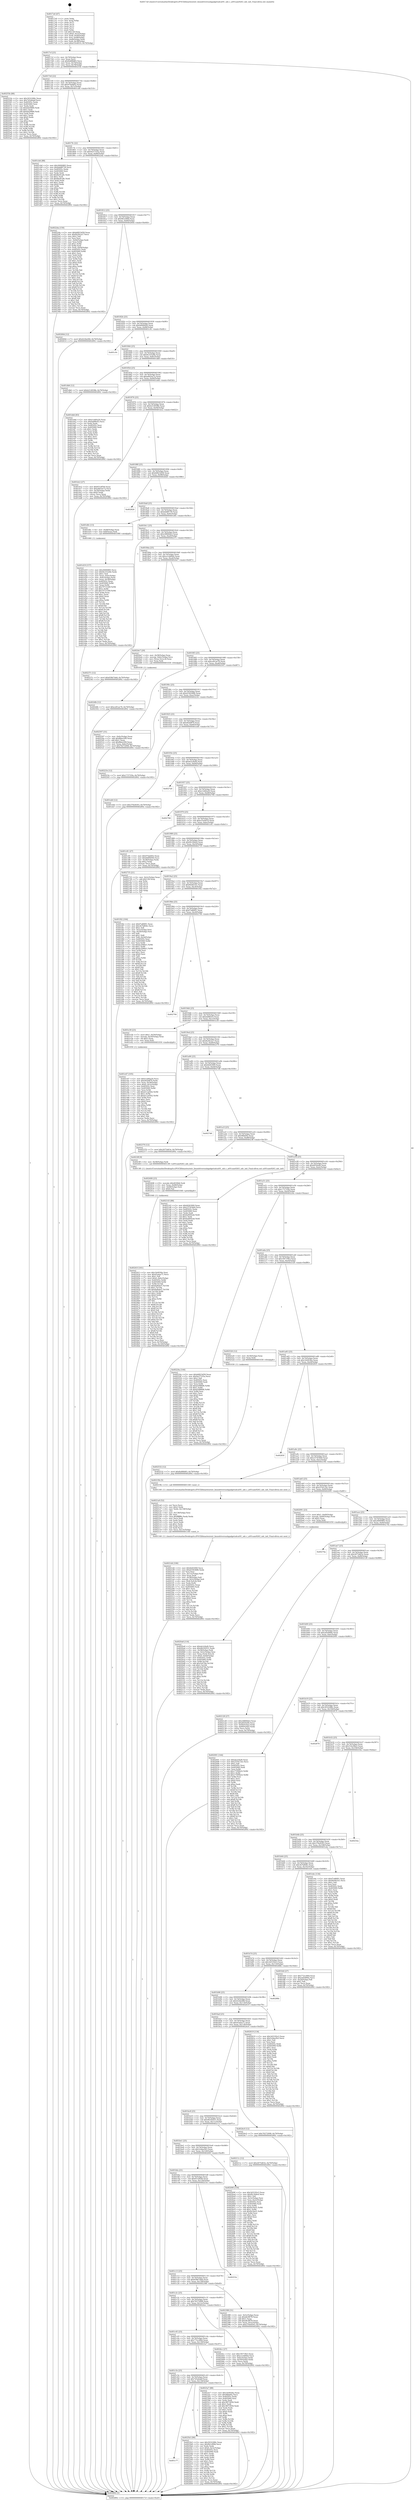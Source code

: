digraph "0x4017a0" {
  label = "0x4017a0 (/mnt/c/Users/mathe/Desktop/tcc/POCII/binaries/extr_linuxdriversusbgadgetudcat91_udc.c_at91sam9263_udc_init_Final-ollvm.out::main(0))"
  labelloc = "t"
  node[shape=record]

  Entry [label="",width=0.3,height=0.3,shape=circle,fillcolor=black,style=filled]
  "0x4017cf" [label="{
     0x4017cf [23]\l
     | [instrs]\l
     &nbsp;&nbsp;0x4017cf \<+3\>: mov -0x70(%rbp),%eax\l
     &nbsp;&nbsp;0x4017d2 \<+2\>: mov %eax,%ecx\l
     &nbsp;&nbsp;0x4017d4 \<+6\>: sub $0x8a88fd83,%ecx\l
     &nbsp;&nbsp;0x4017da \<+3\>: mov %eax,-0x74(%rbp)\l
     &nbsp;&nbsp;0x4017dd \<+3\>: mov %ecx,-0x78(%rbp)\l
     &nbsp;&nbsp;0x4017e0 \<+6\>: je 000000000040255b \<main+0xdbb\>\l
  }"]
  "0x40255b" [label="{
     0x40255b [88]\l
     | [instrs]\l
     &nbsp;&nbsp;0x40255b \<+5\>: mov $0x3032288c,%eax\l
     &nbsp;&nbsp;0x402560 \<+5\>: mov $0x7d3a6abf,%ecx\l
     &nbsp;&nbsp;0x402565 \<+7\>: mov 0x40505c,%edx\l
     &nbsp;&nbsp;0x40256c \<+7\>: mov 0x405060,%esi\l
     &nbsp;&nbsp;0x402573 \<+2\>: mov %edx,%edi\l
     &nbsp;&nbsp;0x402575 \<+6\>: sub $0xb426866,%edi\l
     &nbsp;&nbsp;0x40257b \<+3\>: sub $0x1,%edi\l
     &nbsp;&nbsp;0x40257e \<+6\>: add $0xb426866,%edi\l
     &nbsp;&nbsp;0x402584 \<+3\>: imul %edi,%edx\l
     &nbsp;&nbsp;0x402587 \<+3\>: and $0x1,%edx\l
     &nbsp;&nbsp;0x40258a \<+3\>: cmp $0x0,%edx\l
     &nbsp;&nbsp;0x40258d \<+4\>: sete %r8b\l
     &nbsp;&nbsp;0x402591 \<+3\>: cmp $0xa,%esi\l
     &nbsp;&nbsp;0x402594 \<+4\>: setl %r9b\l
     &nbsp;&nbsp;0x402598 \<+3\>: mov %r8b,%r10b\l
     &nbsp;&nbsp;0x40259b \<+3\>: and %r9b,%r10b\l
     &nbsp;&nbsp;0x40259e \<+3\>: xor %r9b,%r8b\l
     &nbsp;&nbsp;0x4025a1 \<+3\>: or %r8b,%r10b\l
     &nbsp;&nbsp;0x4025a4 \<+4\>: test $0x1,%r10b\l
     &nbsp;&nbsp;0x4025a8 \<+3\>: cmovne %ecx,%eax\l
     &nbsp;&nbsp;0x4025ab \<+3\>: mov %eax,-0x70(%rbp)\l
     &nbsp;&nbsp;0x4025ae \<+5\>: jmp 0000000000402892 \<main+0x10f2\>\l
  }"]
  "0x4017e6" [label="{
     0x4017e6 [22]\l
     | [instrs]\l
     &nbsp;&nbsp;0x4017e6 \<+5\>: jmp 00000000004017eb \<main+0x4b\>\l
     &nbsp;&nbsp;0x4017eb \<+3\>: mov -0x74(%rbp),%eax\l
     &nbsp;&nbsp;0x4017ee \<+5\>: sub $0x97fab602,%eax\l
     &nbsp;&nbsp;0x4017f3 \<+3\>: mov %eax,-0x7c(%rbp)\l
     &nbsp;&nbsp;0x4017f6 \<+6\>: je 0000000000401cb4 \<main+0x514\>\l
  }"]
  Exit [label="",width=0.3,height=0.3,shape=circle,fillcolor=black,style=filled,peripheries=2]
  "0x401cb4" [label="{
     0x401cb4 [88]\l
     | [instrs]\l
     &nbsp;&nbsp;0x401cb4 \<+5\>: mov $0x26000f65,%eax\l
     &nbsp;&nbsp;0x401cb9 \<+5\>: mov $0xbddf8739,%ecx\l
     &nbsp;&nbsp;0x401cbe \<+7\>: mov 0x40505c,%edx\l
     &nbsp;&nbsp;0x401cc5 \<+7\>: mov 0x405060,%esi\l
     &nbsp;&nbsp;0x401ccc \<+2\>: mov %edx,%edi\l
     &nbsp;&nbsp;0x401cce \<+6\>: add $0xfbe9ca8c,%edi\l
     &nbsp;&nbsp;0x401cd4 \<+3\>: sub $0x1,%edi\l
     &nbsp;&nbsp;0x401cd7 \<+6\>: sub $0xfbe9ca8c,%edi\l
     &nbsp;&nbsp;0x401cdd \<+3\>: imul %edi,%edx\l
     &nbsp;&nbsp;0x401ce0 \<+3\>: and $0x1,%edx\l
     &nbsp;&nbsp;0x401ce3 \<+3\>: cmp $0x0,%edx\l
     &nbsp;&nbsp;0x401ce6 \<+4\>: sete %r8b\l
     &nbsp;&nbsp;0x401cea \<+3\>: cmp $0xa,%esi\l
     &nbsp;&nbsp;0x401ced \<+4\>: setl %r9b\l
     &nbsp;&nbsp;0x401cf1 \<+3\>: mov %r8b,%r10b\l
     &nbsp;&nbsp;0x401cf4 \<+3\>: and %r9b,%r10b\l
     &nbsp;&nbsp;0x401cf7 \<+3\>: xor %r9b,%r8b\l
     &nbsp;&nbsp;0x401cfa \<+3\>: or %r8b,%r10b\l
     &nbsp;&nbsp;0x401cfd \<+4\>: test $0x1,%r10b\l
     &nbsp;&nbsp;0x401d01 \<+3\>: cmovne %ecx,%eax\l
     &nbsp;&nbsp;0x401d04 \<+3\>: mov %eax,-0x70(%rbp)\l
     &nbsp;&nbsp;0x401d07 \<+5\>: jmp 0000000000402892 \<main+0x10f2\>\l
  }"]
  "0x4017fc" [label="{
     0x4017fc [22]\l
     | [instrs]\l
     &nbsp;&nbsp;0x4017fc \<+5\>: jmp 0000000000401801 \<main+0x61\>\l
     &nbsp;&nbsp;0x401801 \<+3\>: mov -0x74(%rbp),%eax\l
     &nbsp;&nbsp;0x401804 \<+5\>: sub $0x9a57335a,%eax\l
     &nbsp;&nbsp;0x401809 \<+3\>: mov %eax,-0x80(%rbp)\l
     &nbsp;&nbsp;0x40180c \<+6\>: je 00000000004022da \<main+0xb3a\>\l
  }"]
  "0x401c77" [label="{
     0x401c77\l
  }", style=dashed]
  "0x4022da" [label="{
     0x4022da [150]\l
     | [instrs]\l
     &nbsp;&nbsp;0x4022da \<+5\>: mov $0xb6823d58,%eax\l
     &nbsp;&nbsp;0x4022df \<+5\>: mov $0xfb29e2a7,%ecx\l
     &nbsp;&nbsp;0x4022e4 \<+2\>: mov $0x1,%dl\l
     &nbsp;&nbsp;0x4022e6 \<+2\>: xor %esi,%esi\l
     &nbsp;&nbsp;0x4022e8 \<+3\>: mov -0x64(%rbp),%edi\l
     &nbsp;&nbsp;0x4022eb \<+3\>: mov %esi,%r8d\l
     &nbsp;&nbsp;0x4022ee \<+4\>: sub $0x1,%r8d\l
     &nbsp;&nbsp;0x4022f2 \<+3\>: sub %r8d,%edi\l
     &nbsp;&nbsp;0x4022f5 \<+3\>: mov %edi,-0x64(%rbp)\l
     &nbsp;&nbsp;0x4022f8 \<+7\>: mov 0x40505c,%edi\l
     &nbsp;&nbsp;0x4022ff \<+8\>: mov 0x405060,%r8d\l
     &nbsp;&nbsp;0x402307 \<+3\>: sub $0x1,%esi\l
     &nbsp;&nbsp;0x40230a \<+3\>: mov %edi,%r9d\l
     &nbsp;&nbsp;0x40230d \<+3\>: add %esi,%r9d\l
     &nbsp;&nbsp;0x402310 \<+4\>: imul %r9d,%edi\l
     &nbsp;&nbsp;0x402314 \<+3\>: and $0x1,%edi\l
     &nbsp;&nbsp;0x402317 \<+3\>: cmp $0x0,%edi\l
     &nbsp;&nbsp;0x40231a \<+4\>: sete %r10b\l
     &nbsp;&nbsp;0x40231e \<+4\>: cmp $0xa,%r8d\l
     &nbsp;&nbsp;0x402322 \<+4\>: setl %r11b\l
     &nbsp;&nbsp;0x402326 \<+3\>: mov %r10b,%bl\l
     &nbsp;&nbsp;0x402329 \<+3\>: xor $0xff,%bl\l
     &nbsp;&nbsp;0x40232c \<+3\>: mov %r11b,%r14b\l
     &nbsp;&nbsp;0x40232f \<+4\>: xor $0xff,%r14b\l
     &nbsp;&nbsp;0x402333 \<+3\>: xor $0x1,%dl\l
     &nbsp;&nbsp;0x402336 \<+3\>: mov %bl,%r15b\l
     &nbsp;&nbsp;0x402339 \<+4\>: and $0xff,%r15b\l
     &nbsp;&nbsp;0x40233d \<+3\>: and %dl,%r10b\l
     &nbsp;&nbsp;0x402340 \<+3\>: mov %r14b,%r12b\l
     &nbsp;&nbsp;0x402343 \<+4\>: and $0xff,%r12b\l
     &nbsp;&nbsp;0x402347 \<+3\>: and %dl,%r11b\l
     &nbsp;&nbsp;0x40234a \<+3\>: or %r10b,%r15b\l
     &nbsp;&nbsp;0x40234d \<+3\>: or %r11b,%r12b\l
     &nbsp;&nbsp;0x402350 \<+3\>: xor %r12b,%r15b\l
     &nbsp;&nbsp;0x402353 \<+3\>: or %r14b,%bl\l
     &nbsp;&nbsp;0x402356 \<+3\>: xor $0xff,%bl\l
     &nbsp;&nbsp;0x402359 \<+3\>: or $0x1,%dl\l
     &nbsp;&nbsp;0x40235c \<+2\>: and %dl,%bl\l
     &nbsp;&nbsp;0x40235e \<+3\>: or %bl,%r15b\l
     &nbsp;&nbsp;0x402361 \<+4\>: test $0x1,%r15b\l
     &nbsp;&nbsp;0x402365 \<+3\>: cmovne %ecx,%eax\l
     &nbsp;&nbsp;0x402368 \<+3\>: mov %eax,-0x70(%rbp)\l
     &nbsp;&nbsp;0x40236b \<+5\>: jmp 0000000000402892 \<main+0x10f2\>\l
  }"]
  "0x401812" [label="{
     0x401812 [25]\l
     | [instrs]\l
     &nbsp;&nbsp;0x401812 \<+5\>: jmp 0000000000401817 \<main+0x77\>\l
     &nbsp;&nbsp;0x401817 \<+3\>: mov -0x74(%rbp),%eax\l
     &nbsp;&nbsp;0x40181a \<+5\>: sub $0x9b1ef0fd,%eax\l
     &nbsp;&nbsp;0x40181f \<+6\>: mov %eax,-0x84(%rbp)\l
     &nbsp;&nbsp;0x401825 \<+6\>: je 000000000040260d \<main+0xe6d\>\l
  }"]
  "0x4025b3" [label="{
     0x4025b3 [90]\l
     | [instrs]\l
     &nbsp;&nbsp;0x4025b3 \<+5\>: mov $0x3032288c,%eax\l
     &nbsp;&nbsp;0x4025b8 \<+5\>: mov $0x9b1ef0fd,%ecx\l
     &nbsp;&nbsp;0x4025bd \<+2\>: xor %edx,%edx\l
     &nbsp;&nbsp;0x4025bf \<+7\>: movl $0x0,-0x3c(%rbp)\l
     &nbsp;&nbsp;0x4025c6 \<+7\>: mov 0x40505c,%esi\l
     &nbsp;&nbsp;0x4025cd \<+7\>: mov 0x405060,%edi\l
     &nbsp;&nbsp;0x4025d4 \<+3\>: sub $0x1,%edx\l
     &nbsp;&nbsp;0x4025d7 \<+3\>: mov %esi,%r8d\l
     &nbsp;&nbsp;0x4025da \<+3\>: add %edx,%r8d\l
     &nbsp;&nbsp;0x4025dd \<+4\>: imul %r8d,%esi\l
     &nbsp;&nbsp;0x4025e1 \<+3\>: and $0x1,%esi\l
     &nbsp;&nbsp;0x4025e4 \<+3\>: cmp $0x0,%esi\l
     &nbsp;&nbsp;0x4025e7 \<+4\>: sete %r9b\l
     &nbsp;&nbsp;0x4025eb \<+3\>: cmp $0xa,%edi\l
     &nbsp;&nbsp;0x4025ee \<+4\>: setl %r10b\l
     &nbsp;&nbsp;0x4025f2 \<+3\>: mov %r9b,%r11b\l
     &nbsp;&nbsp;0x4025f5 \<+3\>: and %r10b,%r11b\l
     &nbsp;&nbsp;0x4025f8 \<+3\>: xor %r10b,%r9b\l
     &nbsp;&nbsp;0x4025fb \<+3\>: or %r9b,%r11b\l
     &nbsp;&nbsp;0x4025fe \<+4\>: test $0x1,%r11b\l
     &nbsp;&nbsp;0x402602 \<+3\>: cmovne %ecx,%eax\l
     &nbsp;&nbsp;0x402605 \<+3\>: mov %eax,-0x70(%rbp)\l
     &nbsp;&nbsp;0x402608 \<+5\>: jmp 0000000000402892 \<main+0x10f2\>\l
  }"]
  "0x40260d" [label="{
     0x40260d [12]\l
     | [instrs]\l
     &nbsp;&nbsp;0x40260d \<+7\>: movl $0x422be0fd,-0x70(%rbp)\l
     &nbsp;&nbsp;0x402614 \<+5\>: jmp 0000000000402892 \<main+0x10f2\>\l
  }"]
  "0x40182b" [label="{
     0x40182b [25]\l
     | [instrs]\l
     &nbsp;&nbsp;0x40182b \<+5\>: jmp 0000000000401830 \<main+0x90\>\l
     &nbsp;&nbsp;0x401830 \<+3\>: mov -0x74(%rbp),%eax\l
     &nbsp;&nbsp;0x401833 \<+5\>: sub $0x9d9f4000,%eax\l
     &nbsp;&nbsp;0x401838 \<+6\>: mov %eax,-0x88(%rbp)\l
     &nbsp;&nbsp;0x40183e \<+6\>: je 0000000000401c9c \<main+0x4fc\>\l
  }"]
  "0x402532" [label="{
     0x402532 [12]\l
     | [instrs]\l
     &nbsp;&nbsp;0x402532 \<+7\>: movl $0x8a88fd83,-0x70(%rbp)\l
     &nbsp;&nbsp;0x402539 \<+5\>: jmp 0000000000402892 \<main+0x10f2\>\l
  }"]
  "0x401c9c" [label="{
     0x401c9c\l
  }", style=dashed]
  "0x401844" [label="{
     0x401844 [25]\l
     | [instrs]\l
     &nbsp;&nbsp;0x401844 \<+5\>: jmp 0000000000401849 \<main+0xa9\>\l
     &nbsp;&nbsp;0x401849 \<+3\>: mov -0x74(%rbp),%eax\l
     &nbsp;&nbsp;0x40184c \<+5\>: sub $0x9e33526b,%eax\l
     &nbsp;&nbsp;0x401851 \<+6\>: mov %eax,-0x8c(%rbp)\l
     &nbsp;&nbsp;0x401857 \<+6\>: je 0000000000401db6 \<main+0x616\>\l
  }"]
  "0x4024fb" [label="{
     0x4024fb [12]\l
     | [instrs]\l
     &nbsp;&nbsp;0x4024fb \<+7\>: movl $0xce81ae76,-0x70(%rbp)\l
     &nbsp;&nbsp;0x402502 \<+5\>: jmp 0000000000402892 \<main+0x10f2\>\l
  }"]
  "0x401db6" [label="{
     0x401db6 [12]\l
     | [instrs]\l
     &nbsp;&nbsp;0x401db6 \<+7\>: movl $0xb214938b,-0x70(%rbp)\l
     &nbsp;&nbsp;0x401dbd \<+5\>: jmp 0000000000402892 \<main+0x10f2\>\l
  }"]
  "0x40185d" [label="{
     0x40185d [25]\l
     | [instrs]\l
     &nbsp;&nbsp;0x40185d \<+5\>: jmp 0000000000401862 \<main+0xc2\>\l
     &nbsp;&nbsp;0x401862 \<+3\>: mov -0x74(%rbp),%eax\l
     &nbsp;&nbsp;0x401865 \<+5\>: sub $0xa845ee7a,%eax\l
     &nbsp;&nbsp;0x40186a \<+6\>: mov %eax,-0x90(%rbp)\l
     &nbsp;&nbsp;0x401870 \<+6\>: je 0000000000401ddd \<main+0x63d\>\l
  }"]
  "0x40241f" [label="{
     0x40241f [161]\l
     | [instrs]\l
     &nbsp;&nbsp;0x40241f \<+5\>: mov $0x1fe0036a,%esi\l
     &nbsp;&nbsp;0x402424 \<+5\>: mov $0x45afaa71,%ecx\l
     &nbsp;&nbsp;0x402429 \<+2\>: mov $0x1,%dl\l
     &nbsp;&nbsp;0x40242b \<+7\>: movl $0x0,-0x6c(%rbp)\l
     &nbsp;&nbsp;0x402432 \<+8\>: mov 0x40505c,%r8d\l
     &nbsp;&nbsp;0x40243a \<+8\>: mov 0x405060,%r9d\l
     &nbsp;&nbsp;0x402442 \<+3\>: mov %r8d,%r10d\l
     &nbsp;&nbsp;0x402445 \<+7\>: sub $0x8afb4ef7,%r10d\l
     &nbsp;&nbsp;0x40244c \<+4\>: sub $0x1,%r10d\l
     &nbsp;&nbsp;0x402450 \<+7\>: add $0x8afb4ef7,%r10d\l
     &nbsp;&nbsp;0x402457 \<+4\>: imul %r10d,%r8d\l
     &nbsp;&nbsp;0x40245b \<+4\>: and $0x1,%r8d\l
     &nbsp;&nbsp;0x40245f \<+4\>: cmp $0x0,%r8d\l
     &nbsp;&nbsp;0x402463 \<+4\>: sete %r11b\l
     &nbsp;&nbsp;0x402467 \<+4\>: cmp $0xa,%r9d\l
     &nbsp;&nbsp;0x40246b \<+3\>: setl %bl\l
     &nbsp;&nbsp;0x40246e \<+3\>: mov %r11b,%r14b\l
     &nbsp;&nbsp;0x402471 \<+4\>: xor $0xff,%r14b\l
     &nbsp;&nbsp;0x402475 \<+3\>: mov %bl,%r15b\l
     &nbsp;&nbsp;0x402478 \<+4\>: xor $0xff,%r15b\l
     &nbsp;&nbsp;0x40247c \<+3\>: xor $0x0,%dl\l
     &nbsp;&nbsp;0x40247f \<+3\>: mov %r14b,%r12b\l
     &nbsp;&nbsp;0x402482 \<+4\>: and $0x0,%r12b\l
     &nbsp;&nbsp;0x402486 \<+3\>: and %dl,%r11b\l
     &nbsp;&nbsp;0x402489 \<+3\>: mov %r15b,%r13b\l
     &nbsp;&nbsp;0x40248c \<+4\>: and $0x0,%r13b\l
     &nbsp;&nbsp;0x402490 \<+2\>: and %dl,%bl\l
     &nbsp;&nbsp;0x402492 \<+3\>: or %r11b,%r12b\l
     &nbsp;&nbsp;0x402495 \<+3\>: or %bl,%r13b\l
     &nbsp;&nbsp;0x402498 \<+3\>: xor %r13b,%r12b\l
     &nbsp;&nbsp;0x40249b \<+3\>: or %r15b,%r14b\l
     &nbsp;&nbsp;0x40249e \<+4\>: xor $0xff,%r14b\l
     &nbsp;&nbsp;0x4024a2 \<+3\>: or $0x0,%dl\l
     &nbsp;&nbsp;0x4024a5 \<+3\>: and %dl,%r14b\l
     &nbsp;&nbsp;0x4024a8 \<+3\>: or %r14b,%r12b\l
     &nbsp;&nbsp;0x4024ab \<+4\>: test $0x1,%r12b\l
     &nbsp;&nbsp;0x4024af \<+3\>: cmovne %ecx,%esi\l
     &nbsp;&nbsp;0x4024b2 \<+3\>: mov %esi,-0x70(%rbp)\l
     &nbsp;&nbsp;0x4024b5 \<+6\>: mov %eax,-0x140(%rbp)\l
     &nbsp;&nbsp;0x4024bb \<+5\>: jmp 0000000000402892 \<main+0x10f2\>\l
  }"]
  "0x401ddd" [label="{
     0x401ddd [83]\l
     | [instrs]\l
     &nbsp;&nbsp;0x401ddd \<+5\>: mov $0xe1d40a20,%eax\l
     &nbsp;&nbsp;0x401de2 \<+5\>: mov $0xfa68fe43,%ecx\l
     &nbsp;&nbsp;0x401de7 \<+2\>: xor %edx,%edx\l
     &nbsp;&nbsp;0x401de9 \<+7\>: mov 0x40505c,%esi\l
     &nbsp;&nbsp;0x401df0 \<+7\>: mov 0x405060,%edi\l
     &nbsp;&nbsp;0x401df7 \<+3\>: sub $0x1,%edx\l
     &nbsp;&nbsp;0x401dfa \<+3\>: mov %esi,%r8d\l
     &nbsp;&nbsp;0x401dfd \<+3\>: add %edx,%r8d\l
     &nbsp;&nbsp;0x401e00 \<+4\>: imul %r8d,%esi\l
     &nbsp;&nbsp;0x401e04 \<+3\>: and $0x1,%esi\l
     &nbsp;&nbsp;0x401e07 \<+3\>: cmp $0x0,%esi\l
     &nbsp;&nbsp;0x401e0a \<+4\>: sete %r9b\l
     &nbsp;&nbsp;0x401e0e \<+3\>: cmp $0xa,%edi\l
     &nbsp;&nbsp;0x401e11 \<+4\>: setl %r10b\l
     &nbsp;&nbsp;0x401e15 \<+3\>: mov %r9b,%r11b\l
     &nbsp;&nbsp;0x401e18 \<+3\>: and %r10b,%r11b\l
     &nbsp;&nbsp;0x401e1b \<+3\>: xor %r10b,%r9b\l
     &nbsp;&nbsp;0x401e1e \<+3\>: or %r9b,%r11b\l
     &nbsp;&nbsp;0x401e21 \<+4\>: test $0x1,%r11b\l
     &nbsp;&nbsp;0x401e25 \<+3\>: cmovne %ecx,%eax\l
     &nbsp;&nbsp;0x401e28 \<+3\>: mov %eax,-0x70(%rbp)\l
     &nbsp;&nbsp;0x401e2b \<+5\>: jmp 0000000000402892 \<main+0x10f2\>\l
  }"]
  "0x401876" [label="{
     0x401876 [25]\l
     | [instrs]\l
     &nbsp;&nbsp;0x401876 \<+5\>: jmp 000000000040187b \<main+0xdb\>\l
     &nbsp;&nbsp;0x40187b \<+3\>: mov -0x74(%rbp),%eax\l
     &nbsp;&nbsp;0x40187e \<+5\>: sub $0xb214938b,%eax\l
     &nbsp;&nbsp;0x401883 \<+6\>: mov %eax,-0x94(%rbp)\l
     &nbsp;&nbsp;0x401889 \<+6\>: je 0000000000401dc2 \<main+0x622\>\l
  }"]
  "0x402408" [label="{
     0x402408 [23]\l
     | [instrs]\l
     &nbsp;&nbsp;0x402408 \<+10\>: movabs $0x4030b6,%rdi\l
     &nbsp;&nbsp;0x402412 \<+3\>: mov %eax,-0x68(%rbp)\l
     &nbsp;&nbsp;0x402415 \<+3\>: mov -0x68(%rbp),%esi\l
     &nbsp;&nbsp;0x402418 \<+2\>: mov $0x0,%al\l
     &nbsp;&nbsp;0x40241a \<+5\>: call 0000000000401040 \<printf@plt\>\l
     | [calls]\l
     &nbsp;&nbsp;0x401040 \{1\} (unknown)\l
  }"]
  "0x401dc2" [label="{
     0x401dc2 [27]\l
     | [instrs]\l
     &nbsp;&nbsp;0x401dc2 \<+5\>: mov $0x651df5fd,%eax\l
     &nbsp;&nbsp;0x401dc7 \<+5\>: mov $0xa845ee7a,%ecx\l
     &nbsp;&nbsp;0x401dcc \<+3\>: mov -0x34(%rbp),%edx\l
     &nbsp;&nbsp;0x401dcf \<+3\>: cmp $0x0,%edx\l
     &nbsp;&nbsp;0x401dd2 \<+3\>: cmove %ecx,%eax\l
     &nbsp;&nbsp;0x401dd5 \<+3\>: mov %eax,-0x70(%rbp)\l
     &nbsp;&nbsp;0x401dd8 \<+5\>: jmp 0000000000402892 \<main+0x10f2\>\l
  }"]
  "0x40188f" [label="{
     0x40188f [25]\l
     | [instrs]\l
     &nbsp;&nbsp;0x40188f \<+5\>: jmp 0000000000401894 \<main+0xf4\>\l
     &nbsp;&nbsp;0x401894 \<+3\>: mov -0x74(%rbp),%eax\l
     &nbsp;&nbsp;0x401897 \<+5\>: sub $0xb6823d58,%eax\l
     &nbsp;&nbsp;0x40189c \<+6\>: mov %eax,-0x98(%rbp)\l
     &nbsp;&nbsp;0x4018a2 \<+6\>: je 0000000000402826 \<main+0x1086\>\l
  }"]
  "0x401c5e" [label="{
     0x401c5e [25]\l
     | [instrs]\l
     &nbsp;&nbsp;0x401c5e \<+5\>: jmp 0000000000401c63 \<main+0x4c3\>\l
     &nbsp;&nbsp;0x401c63 \<+3\>: mov -0x74(%rbp),%eax\l
     &nbsp;&nbsp;0x401c66 \<+5\>: sub $0x7d3a6abf,%eax\l
     &nbsp;&nbsp;0x401c6b \<+6\>: mov %eax,-0x134(%rbp)\l
     &nbsp;&nbsp;0x401c71 \<+6\>: je 00000000004025b3 \<main+0xe13\>\l
  }"]
  "0x402826" [label="{
     0x402826\l
  }", style=dashed]
  "0x4018a8" [label="{
     0x4018a8 [25]\l
     | [instrs]\l
     &nbsp;&nbsp;0x4018a8 \<+5\>: jmp 00000000004018ad \<main+0x10d\>\l
     &nbsp;&nbsp;0x4018ad \<+3\>: mov -0x74(%rbp),%eax\l
     &nbsp;&nbsp;0x4018b0 \<+5\>: sub $0xbddf8739,%eax\l
     &nbsp;&nbsp;0x4018b5 \<+6\>: mov %eax,-0x9c(%rbp)\l
     &nbsp;&nbsp;0x4018bb \<+6\>: je 0000000000401d0c \<main+0x56c\>\l
  }"]
  "0x4023a7" [label="{
     0x4023a7 [88]\l
     | [instrs]\l
     &nbsp;&nbsp;0x4023a7 \<+5\>: mov $0x1fe0036a,%eax\l
     &nbsp;&nbsp;0x4023ac \<+5\>: mov $0x9fbb0f2,%ecx\l
     &nbsp;&nbsp;0x4023b1 \<+7\>: mov 0x40505c,%edx\l
     &nbsp;&nbsp;0x4023b8 \<+7\>: mov 0x405060,%esi\l
     &nbsp;&nbsp;0x4023bf \<+2\>: mov %edx,%edi\l
     &nbsp;&nbsp;0x4023c1 \<+6\>: sub $0x3f072856,%edi\l
     &nbsp;&nbsp;0x4023c7 \<+3\>: sub $0x1,%edi\l
     &nbsp;&nbsp;0x4023ca \<+6\>: add $0x3f072856,%edi\l
     &nbsp;&nbsp;0x4023d0 \<+3\>: imul %edi,%edx\l
     &nbsp;&nbsp;0x4023d3 \<+3\>: and $0x1,%edx\l
     &nbsp;&nbsp;0x4023d6 \<+3\>: cmp $0x0,%edx\l
     &nbsp;&nbsp;0x4023d9 \<+4\>: sete %r8b\l
     &nbsp;&nbsp;0x4023dd \<+3\>: cmp $0xa,%esi\l
     &nbsp;&nbsp;0x4023e0 \<+4\>: setl %r9b\l
     &nbsp;&nbsp;0x4023e4 \<+3\>: mov %r8b,%r10b\l
     &nbsp;&nbsp;0x4023e7 \<+3\>: and %r9b,%r10b\l
     &nbsp;&nbsp;0x4023ea \<+3\>: xor %r9b,%r8b\l
     &nbsp;&nbsp;0x4023ed \<+3\>: or %r8b,%r10b\l
     &nbsp;&nbsp;0x4023f0 \<+4\>: test $0x1,%r10b\l
     &nbsp;&nbsp;0x4023f4 \<+3\>: cmovne %ecx,%eax\l
     &nbsp;&nbsp;0x4023f7 \<+3\>: mov %eax,-0x70(%rbp)\l
     &nbsp;&nbsp;0x4023fa \<+5\>: jmp 0000000000402892 \<main+0x10f2\>\l
  }"]
  "0x401d0c" [label="{
     0x401d0c [13]\l
     | [instrs]\l
     &nbsp;&nbsp;0x401d0c \<+4\>: mov -0x48(%rbp),%rax\l
     &nbsp;&nbsp;0x401d10 \<+4\>: mov 0x8(%rax),%rdi\l
     &nbsp;&nbsp;0x401d14 \<+5\>: call 0000000000401060 \<atoi@plt\>\l
     | [calls]\l
     &nbsp;&nbsp;0x401060 \{1\} (unknown)\l
  }"]
  "0x4018c1" [label="{
     0x4018c1 [25]\l
     | [instrs]\l
     &nbsp;&nbsp;0x4018c1 \<+5\>: jmp 00000000004018c6 \<main+0x126\>\l
     &nbsp;&nbsp;0x4018c6 \<+3\>: mov -0x74(%rbp),%eax\l
     &nbsp;&nbsp;0x4018c9 \<+5\>: sub $0xc6884bb3,%eax\l
     &nbsp;&nbsp;0x4018ce \<+6\>: mov %eax,-0xa0(%rbp)\l
     &nbsp;&nbsp;0x4018d4 \<+6\>: je 000000000040237c \<main+0xbdc\>\l
  }"]
  "0x401c45" [label="{
     0x401c45 [25]\l
     | [instrs]\l
     &nbsp;&nbsp;0x401c45 \<+5\>: jmp 0000000000401c4a \<main+0x4aa\>\l
     &nbsp;&nbsp;0x401c4a \<+3\>: mov -0x74(%rbp),%eax\l
     &nbsp;&nbsp;0x401c4d \<+5\>: sub $0x772cc80d,%eax\l
     &nbsp;&nbsp;0x401c52 \<+6\>: mov %eax,-0x130(%rbp)\l
     &nbsp;&nbsp;0x401c58 \<+6\>: je 00000000004023a7 \<main+0xc07\>\l
  }"]
  "0x40237c" [label="{
     0x40237c [12]\l
     | [instrs]\l
     &nbsp;&nbsp;0x40237c \<+7\>: movl $0x658b7ddd,-0x70(%rbp)\l
     &nbsp;&nbsp;0x402383 \<+5\>: jmp 0000000000402892 \<main+0x10f2\>\l
  }"]
  "0x4018da" [label="{
     0x4018da [25]\l
     | [instrs]\l
     &nbsp;&nbsp;0x4018da \<+5\>: jmp 00000000004018df \<main+0x13f\>\l
     &nbsp;&nbsp;0x4018df \<+3\>: mov -0x74(%rbp),%eax\l
     &nbsp;&nbsp;0x4018e2 \<+5\>: sub $0xce1dd0b4,%eax\l
     &nbsp;&nbsp;0x4018e7 \<+6\>: mov %eax,-0xa4(%rbp)\l
     &nbsp;&nbsp;0x4018ed \<+6\>: je 00000000004024e7 \<main+0xd47\>\l
  }"]
  "0x4024cc" [label="{
     0x4024cc [27]\l
     | [instrs]\l
     &nbsp;&nbsp;0x4024cc \<+5\>: mov $0x1f4719b3,%eax\l
     &nbsp;&nbsp;0x4024d1 \<+5\>: mov $0xce1dd0b4,%ecx\l
     &nbsp;&nbsp;0x4024d6 \<+3\>: mov -0x6c(%rbp),%edx\l
     &nbsp;&nbsp;0x4024d9 \<+3\>: cmp -0x50(%rbp),%edx\l
     &nbsp;&nbsp;0x4024dc \<+3\>: cmovl %ecx,%eax\l
     &nbsp;&nbsp;0x4024df \<+3\>: mov %eax,-0x70(%rbp)\l
     &nbsp;&nbsp;0x4024e2 \<+5\>: jmp 0000000000402892 \<main+0x10f2\>\l
  }"]
  "0x4024e7" [label="{
     0x4024e7 [20]\l
     | [instrs]\l
     &nbsp;&nbsp;0x4024e7 \<+4\>: mov -0x58(%rbp),%rax\l
     &nbsp;&nbsp;0x4024eb \<+4\>: movslq -0x6c(%rbp),%rcx\l
     &nbsp;&nbsp;0x4024ef \<+4\>: mov (%rax,%rcx,8),%rax\l
     &nbsp;&nbsp;0x4024f3 \<+3\>: mov %rax,%rdi\l
     &nbsp;&nbsp;0x4024f6 \<+5\>: call 0000000000401030 \<free@plt\>\l
     | [calls]\l
     &nbsp;&nbsp;0x401030 \{1\} (unknown)\l
  }"]
  "0x4018f3" [label="{
     0x4018f3 [25]\l
     | [instrs]\l
     &nbsp;&nbsp;0x4018f3 \<+5\>: jmp 00000000004018f8 \<main+0x158\>\l
     &nbsp;&nbsp;0x4018f8 \<+3\>: mov -0x74(%rbp),%eax\l
     &nbsp;&nbsp;0x4018fb \<+5\>: sub $0xce81ae76,%eax\l
     &nbsp;&nbsp;0x401900 \<+6\>: mov %eax,-0xa8(%rbp)\l
     &nbsp;&nbsp;0x401906 \<+6\>: je 0000000000402507 \<main+0xd67\>\l
  }"]
  "0x401c2c" [label="{
     0x401c2c [25]\l
     | [instrs]\l
     &nbsp;&nbsp;0x401c2c \<+5\>: jmp 0000000000401c31 \<main+0x491\>\l
     &nbsp;&nbsp;0x401c31 \<+3\>: mov -0x74(%rbp),%eax\l
     &nbsp;&nbsp;0x401c34 \<+5\>: sub $0x76272008,%eax\l
     &nbsp;&nbsp;0x401c39 \<+6\>: mov %eax,-0x12c(%rbp)\l
     &nbsp;&nbsp;0x401c3f \<+6\>: je 00000000004024cc \<main+0xd2c\>\l
  }"]
  "0x402507" [label="{
     0x402507 [31]\l
     | [instrs]\l
     &nbsp;&nbsp;0x402507 \<+3\>: mov -0x6c(%rbp),%eax\l
     &nbsp;&nbsp;0x40250a \<+5\>: add $0xffdee299,%eax\l
     &nbsp;&nbsp;0x40250f \<+3\>: add $0x1,%eax\l
     &nbsp;&nbsp;0x402512 \<+5\>: sub $0xffdee299,%eax\l
     &nbsp;&nbsp;0x402517 \<+3\>: mov %eax,-0x6c(%rbp)\l
     &nbsp;&nbsp;0x40251a \<+7\>: movl $0x76272008,-0x70(%rbp)\l
     &nbsp;&nbsp;0x402521 \<+5\>: jmp 0000000000402892 \<main+0x10f2\>\l
  }"]
  "0x40190c" [label="{
     0x40190c [25]\l
     | [instrs]\l
     &nbsp;&nbsp;0x40190c \<+5\>: jmp 0000000000401911 \<main+0x171\>\l
     &nbsp;&nbsp;0x401911 \<+3\>: mov -0x74(%rbp),%eax\l
     &nbsp;&nbsp;0x401914 \<+5\>: sub $0xd3363686,%eax\l
     &nbsp;&nbsp;0x401919 \<+6\>: mov %eax,-0xac(%rbp)\l
     &nbsp;&nbsp;0x40191f \<+6\>: je 000000000040223e \<main+0xa9e\>\l
  }"]
  "0x402388" [label="{
     0x402388 [31]\l
     | [instrs]\l
     &nbsp;&nbsp;0x402388 \<+3\>: mov -0x5c(%rbp),%eax\l
     &nbsp;&nbsp;0x40238b \<+5\>: sub $0xdb38f78,%eax\l
     &nbsp;&nbsp;0x402390 \<+3\>: add $0x1,%eax\l
     &nbsp;&nbsp;0x402393 \<+5\>: add $0xdb38f78,%eax\l
     &nbsp;&nbsp;0x402398 \<+3\>: mov %eax,-0x5c(%rbp)\l
     &nbsp;&nbsp;0x40239b \<+7\>: movl $0x376e8303,-0x70(%rbp)\l
     &nbsp;&nbsp;0x4023a2 \<+5\>: jmp 0000000000402892 \<main+0x10f2\>\l
  }"]
  "0x40223e" [label="{
     0x40223e [12]\l
     | [instrs]\l
     &nbsp;&nbsp;0x40223e \<+7\>: movl $0x173735fa,-0x70(%rbp)\l
     &nbsp;&nbsp;0x402245 \<+5\>: jmp 0000000000402892 \<main+0x10f2\>\l
  }"]
  "0x401925" [label="{
     0x401925 [25]\l
     | [instrs]\l
     &nbsp;&nbsp;0x401925 \<+5\>: jmp 000000000040192a \<main+0x18a\>\l
     &nbsp;&nbsp;0x40192a \<+3\>: mov -0x74(%rbp),%eax\l
     &nbsp;&nbsp;0x40192d \<+5\>: sub $0xd42bff70,%eax\l
     &nbsp;&nbsp;0x401932 \<+6\>: mov %eax,-0xb0(%rbp)\l
     &nbsp;&nbsp;0x401938 \<+6\>: je 0000000000401eb0 \<main+0x710\>\l
  }"]
  "0x401c13" [label="{
     0x401c13 [25]\l
     | [instrs]\l
     &nbsp;&nbsp;0x401c13 \<+5\>: jmp 0000000000401c18 \<main+0x478\>\l
     &nbsp;&nbsp;0x401c18 \<+3\>: mov -0x74(%rbp),%eax\l
     &nbsp;&nbsp;0x401c1b \<+5\>: sub $0x658b7ddd,%eax\l
     &nbsp;&nbsp;0x401c20 \<+6\>: mov %eax,-0x128(%rbp)\l
     &nbsp;&nbsp;0x401c26 \<+6\>: je 0000000000402388 \<main+0xbe8\>\l
  }"]
  "0x401eb0" [label="{
     0x401eb0 [12]\l
     | [instrs]\l
     &nbsp;&nbsp;0x401eb0 \<+7\>: movl $0x376e8303,-0x70(%rbp)\l
     &nbsp;&nbsp;0x401eb7 \<+5\>: jmp 0000000000402892 \<main+0x10f2\>\l
  }"]
  "0x40193e" [label="{
     0x40193e [25]\l
     | [instrs]\l
     &nbsp;&nbsp;0x40193e \<+5\>: jmp 0000000000401943 \<main+0x1a3\>\l
     &nbsp;&nbsp;0x401943 \<+3\>: mov -0x74(%rbp),%eax\l
     &nbsp;&nbsp;0x401946 \<+5\>: sub $0xde2c8af4,%eax\l
     &nbsp;&nbsp;0x40194b \<+6\>: mov %eax,-0xb4(%rbp)\l
     &nbsp;&nbsp;0x401951 \<+6\>: je 00000000004027a0 \<main+0x1000\>\l
  }"]
  "0x40253e" [label="{
     0x40253e\l
  }", style=dashed]
  "0x4027a0" [label="{
     0x4027a0\l
  }", style=dashed]
  "0x401957" [label="{
     0x401957 [25]\l
     | [instrs]\l
     &nbsp;&nbsp;0x401957 \<+5\>: jmp 000000000040195c \<main+0x1bc\>\l
     &nbsp;&nbsp;0x40195c \<+3\>: mov -0x74(%rbp),%eax\l
     &nbsp;&nbsp;0x40195f \<+5\>: sub $0xe1d40a20,%eax\l
     &nbsp;&nbsp;0x401964 \<+6\>: mov %eax,-0xb8(%rbp)\l
     &nbsp;&nbsp;0x40196a \<+6\>: je 0000000000402766 \<main+0xfc6\>\l
  }"]
  "0x401bfa" [label="{
     0x401bfa [25]\l
     | [instrs]\l
     &nbsp;&nbsp;0x401bfa \<+5\>: jmp 0000000000401bff \<main+0x45f\>\l
     &nbsp;&nbsp;0x401bff \<+3\>: mov -0x74(%rbp),%eax\l
     &nbsp;&nbsp;0x401c02 \<+5\>: sub $0x651df5fd,%eax\l
     &nbsp;&nbsp;0x401c07 \<+6\>: mov %eax,-0x124(%rbp)\l
     &nbsp;&nbsp;0x401c0d \<+6\>: je 000000000040253e \<main+0xd9e\>\l
  }"]
  "0x402766" [label="{
     0x402766\l
  }", style=dashed]
  "0x401970" [label="{
     0x401970 [25]\l
     | [instrs]\l
     &nbsp;&nbsp;0x401970 \<+5\>: jmp 0000000000401975 \<main+0x1d5\>\l
     &nbsp;&nbsp;0x401975 \<+3\>: mov -0x74(%rbp),%eax\l
     &nbsp;&nbsp;0x401978 \<+5\>: sub $0xe55e4010,%eax\l
     &nbsp;&nbsp;0x40197d \<+6\>: mov %eax,-0xbc(%rbp)\l
     &nbsp;&nbsp;0x401983 \<+6\>: je 0000000000401c81 \<main+0x4e1\>\l
  }"]
  "0x40269f" [label="{
     0x40269f [150]\l
     | [instrs]\l
     &nbsp;&nbsp;0x40269f \<+5\>: mov $0x3d3192e3,%eax\l
     &nbsp;&nbsp;0x4026a4 \<+5\>: mov $0xf0c30de4,%ecx\l
     &nbsp;&nbsp;0x4026a9 \<+2\>: mov $0x1,%dl\l
     &nbsp;&nbsp;0x4026ab \<+3\>: mov -0x3c(%rbp),%esi\l
     &nbsp;&nbsp;0x4026ae \<+3\>: mov %esi,-0x2c(%rbp)\l
     &nbsp;&nbsp;0x4026b1 \<+7\>: mov 0x40505c,%esi\l
     &nbsp;&nbsp;0x4026b8 \<+7\>: mov 0x405060,%edi\l
     &nbsp;&nbsp;0x4026bf \<+3\>: mov %esi,%r8d\l
     &nbsp;&nbsp;0x4026c2 \<+7\>: add $0x9e54ef1,%r8d\l
     &nbsp;&nbsp;0x4026c9 \<+4\>: sub $0x1,%r8d\l
     &nbsp;&nbsp;0x4026cd \<+7\>: sub $0x9e54ef1,%r8d\l
     &nbsp;&nbsp;0x4026d4 \<+4\>: imul %r8d,%esi\l
     &nbsp;&nbsp;0x4026d8 \<+3\>: and $0x1,%esi\l
     &nbsp;&nbsp;0x4026db \<+3\>: cmp $0x0,%esi\l
     &nbsp;&nbsp;0x4026de \<+4\>: sete %r9b\l
     &nbsp;&nbsp;0x4026e2 \<+3\>: cmp $0xa,%edi\l
     &nbsp;&nbsp;0x4026e5 \<+4\>: setl %r10b\l
     &nbsp;&nbsp;0x4026e9 \<+3\>: mov %r9b,%r11b\l
     &nbsp;&nbsp;0x4026ec \<+4\>: xor $0xff,%r11b\l
     &nbsp;&nbsp;0x4026f0 \<+3\>: mov %r10b,%bl\l
     &nbsp;&nbsp;0x4026f3 \<+3\>: xor $0xff,%bl\l
     &nbsp;&nbsp;0x4026f6 \<+3\>: xor $0x1,%dl\l
     &nbsp;&nbsp;0x4026f9 \<+3\>: mov %r11b,%r14b\l
     &nbsp;&nbsp;0x4026fc \<+4\>: and $0xff,%r14b\l
     &nbsp;&nbsp;0x402700 \<+3\>: and %dl,%r9b\l
     &nbsp;&nbsp;0x402703 \<+3\>: mov %bl,%r15b\l
     &nbsp;&nbsp;0x402706 \<+4\>: and $0xff,%r15b\l
     &nbsp;&nbsp;0x40270a \<+3\>: and %dl,%r10b\l
     &nbsp;&nbsp;0x40270d \<+3\>: or %r9b,%r14b\l
     &nbsp;&nbsp;0x402710 \<+3\>: or %r10b,%r15b\l
     &nbsp;&nbsp;0x402713 \<+3\>: xor %r15b,%r14b\l
     &nbsp;&nbsp;0x402716 \<+3\>: or %bl,%r11b\l
     &nbsp;&nbsp;0x402719 \<+4\>: xor $0xff,%r11b\l
     &nbsp;&nbsp;0x40271d \<+3\>: or $0x1,%dl\l
     &nbsp;&nbsp;0x402720 \<+3\>: and %dl,%r11b\l
     &nbsp;&nbsp;0x402723 \<+3\>: or %r11b,%r14b\l
     &nbsp;&nbsp;0x402726 \<+4\>: test $0x1,%r14b\l
     &nbsp;&nbsp;0x40272a \<+3\>: cmovne %ecx,%eax\l
     &nbsp;&nbsp;0x40272d \<+3\>: mov %eax,-0x70(%rbp)\l
     &nbsp;&nbsp;0x402730 \<+5\>: jmp 0000000000402892 \<main+0x10f2\>\l
  }"]
  "0x401c81" [label="{
     0x401c81 [27]\l
     | [instrs]\l
     &nbsp;&nbsp;0x401c81 \<+5\>: mov $0x97fab602,%eax\l
     &nbsp;&nbsp;0x401c86 \<+5\>: mov $0x9d9f4000,%ecx\l
     &nbsp;&nbsp;0x401c8b \<+3\>: mov -0x38(%rbp),%edx\l
     &nbsp;&nbsp;0x401c8e \<+3\>: cmp $0x2,%edx\l
     &nbsp;&nbsp;0x401c91 \<+3\>: cmovne %ecx,%eax\l
     &nbsp;&nbsp;0x401c94 \<+3\>: mov %eax,-0x70(%rbp)\l
     &nbsp;&nbsp;0x401c97 \<+5\>: jmp 0000000000402892 \<main+0x10f2\>\l
  }"]
  "0x401989" [label="{
     0x401989 [25]\l
     | [instrs]\l
     &nbsp;&nbsp;0x401989 \<+5\>: jmp 000000000040198e \<main+0x1ee\>\l
     &nbsp;&nbsp;0x40198e \<+3\>: mov -0x74(%rbp),%eax\l
     &nbsp;&nbsp;0x401991 \<+5\>: sub $0xf0c30de4,%eax\l
     &nbsp;&nbsp;0x401996 \<+6\>: mov %eax,-0xc0(%rbp)\l
     &nbsp;&nbsp;0x40199c \<+6\>: je 0000000000402735 \<main+0xf95\>\l
  }"]
  "0x402892" [label="{
     0x402892 [5]\l
     | [instrs]\l
     &nbsp;&nbsp;0x402892 \<+5\>: jmp 00000000004017cf \<main+0x2f\>\l
  }"]
  "0x4017a0" [label="{
     0x4017a0 [47]\l
     | [instrs]\l
     &nbsp;&nbsp;0x4017a0 \<+1\>: push %rbp\l
     &nbsp;&nbsp;0x4017a1 \<+3\>: mov %rsp,%rbp\l
     &nbsp;&nbsp;0x4017a4 \<+2\>: push %r15\l
     &nbsp;&nbsp;0x4017a6 \<+2\>: push %r14\l
     &nbsp;&nbsp;0x4017a8 \<+2\>: push %r13\l
     &nbsp;&nbsp;0x4017aa \<+2\>: push %r12\l
     &nbsp;&nbsp;0x4017ac \<+1\>: push %rbx\l
     &nbsp;&nbsp;0x4017ad \<+7\>: sub $0x128,%rsp\l
     &nbsp;&nbsp;0x4017b4 \<+7\>: movl $0x0,-0x3c(%rbp)\l
     &nbsp;&nbsp;0x4017bb \<+3\>: mov %edi,-0x40(%rbp)\l
     &nbsp;&nbsp;0x4017be \<+4\>: mov %rsi,-0x48(%rbp)\l
     &nbsp;&nbsp;0x4017c2 \<+3\>: mov -0x40(%rbp),%edi\l
     &nbsp;&nbsp;0x4017c5 \<+3\>: mov %edi,-0x38(%rbp)\l
     &nbsp;&nbsp;0x4017c8 \<+7\>: movl $0xe55e4010,-0x70(%rbp)\l
  }"]
  "0x401d19" [label="{
     0x401d19 [157]\l
     | [instrs]\l
     &nbsp;&nbsp;0x401d19 \<+5\>: mov $0x26000f65,%ecx\l
     &nbsp;&nbsp;0x401d1e \<+5\>: mov $0x9e33526b,%edx\l
     &nbsp;&nbsp;0x401d23 \<+3\>: mov $0x1,%sil\l
     &nbsp;&nbsp;0x401d26 \<+3\>: mov %eax,-0x4c(%rbp)\l
     &nbsp;&nbsp;0x401d29 \<+3\>: mov -0x4c(%rbp),%eax\l
     &nbsp;&nbsp;0x401d2c \<+3\>: mov %eax,-0x34(%rbp)\l
     &nbsp;&nbsp;0x401d2f \<+7\>: mov 0x40505c,%eax\l
     &nbsp;&nbsp;0x401d36 \<+8\>: mov 0x405060,%r8d\l
     &nbsp;&nbsp;0x401d3e \<+3\>: mov %eax,%r9d\l
     &nbsp;&nbsp;0x401d41 \<+7\>: sub $0x7f715349,%r9d\l
     &nbsp;&nbsp;0x401d48 \<+4\>: sub $0x1,%r9d\l
     &nbsp;&nbsp;0x401d4c \<+7\>: add $0x7f715349,%r9d\l
     &nbsp;&nbsp;0x401d53 \<+4\>: imul %r9d,%eax\l
     &nbsp;&nbsp;0x401d57 \<+3\>: and $0x1,%eax\l
     &nbsp;&nbsp;0x401d5a \<+3\>: cmp $0x0,%eax\l
     &nbsp;&nbsp;0x401d5d \<+4\>: sete %r10b\l
     &nbsp;&nbsp;0x401d61 \<+4\>: cmp $0xa,%r8d\l
     &nbsp;&nbsp;0x401d65 \<+4\>: setl %r11b\l
     &nbsp;&nbsp;0x401d69 \<+3\>: mov %r10b,%bl\l
     &nbsp;&nbsp;0x401d6c \<+3\>: xor $0xff,%bl\l
     &nbsp;&nbsp;0x401d6f \<+3\>: mov %r11b,%r14b\l
     &nbsp;&nbsp;0x401d72 \<+4\>: xor $0xff,%r14b\l
     &nbsp;&nbsp;0x401d76 \<+4\>: xor $0x1,%sil\l
     &nbsp;&nbsp;0x401d7a \<+3\>: mov %bl,%r15b\l
     &nbsp;&nbsp;0x401d7d \<+4\>: and $0xff,%r15b\l
     &nbsp;&nbsp;0x401d81 \<+3\>: and %sil,%r10b\l
     &nbsp;&nbsp;0x401d84 \<+3\>: mov %r14b,%r12b\l
     &nbsp;&nbsp;0x401d87 \<+4\>: and $0xff,%r12b\l
     &nbsp;&nbsp;0x401d8b \<+3\>: and %sil,%r11b\l
     &nbsp;&nbsp;0x401d8e \<+3\>: or %r10b,%r15b\l
     &nbsp;&nbsp;0x401d91 \<+3\>: or %r11b,%r12b\l
     &nbsp;&nbsp;0x401d94 \<+3\>: xor %r12b,%r15b\l
     &nbsp;&nbsp;0x401d97 \<+3\>: or %r14b,%bl\l
     &nbsp;&nbsp;0x401d9a \<+3\>: xor $0xff,%bl\l
     &nbsp;&nbsp;0x401d9d \<+4\>: or $0x1,%sil\l
     &nbsp;&nbsp;0x401da1 \<+3\>: and %sil,%bl\l
     &nbsp;&nbsp;0x401da4 \<+3\>: or %bl,%r15b\l
     &nbsp;&nbsp;0x401da7 \<+4\>: test $0x1,%r15b\l
     &nbsp;&nbsp;0x401dab \<+3\>: cmovne %edx,%ecx\l
     &nbsp;&nbsp;0x401dae \<+3\>: mov %ecx,-0x70(%rbp)\l
     &nbsp;&nbsp;0x401db1 \<+5\>: jmp 0000000000402892 \<main+0x10f2\>\l
  }"]
  "0x4021d4" [label="{
     0x4021d4 [106]\l
     | [instrs]\l
     &nbsp;&nbsp;0x4021d4 \<+5\>: mov $0xfd263f49,%ecx\l
     &nbsp;&nbsp;0x4021d9 \<+5\>: mov $0xd3363686,%edx\l
     &nbsp;&nbsp;0x4021de \<+2\>: xor %esi,%esi\l
     &nbsp;&nbsp;0x4021e0 \<+6\>: mov -0x13c(%rbp),%edi\l
     &nbsp;&nbsp;0x4021e6 \<+3\>: imul %eax,%edi\l
     &nbsp;&nbsp;0x4021e9 \<+4\>: mov -0x58(%rbp),%r8\l
     &nbsp;&nbsp;0x4021ed \<+4\>: movslq -0x5c(%rbp),%r9\l
     &nbsp;&nbsp;0x4021f1 \<+4\>: mov (%r8,%r9,8),%r8\l
     &nbsp;&nbsp;0x4021f5 \<+3\>: mov %edi,(%r8)\l
     &nbsp;&nbsp;0x4021f8 \<+7\>: mov 0x40505c,%eax\l
     &nbsp;&nbsp;0x4021ff \<+7\>: mov 0x405060,%edi\l
     &nbsp;&nbsp;0x402206 \<+3\>: sub $0x1,%esi\l
     &nbsp;&nbsp;0x402209 \<+3\>: mov %eax,%r10d\l
     &nbsp;&nbsp;0x40220c \<+3\>: add %esi,%r10d\l
     &nbsp;&nbsp;0x40220f \<+4\>: imul %r10d,%eax\l
     &nbsp;&nbsp;0x402213 \<+3\>: and $0x1,%eax\l
     &nbsp;&nbsp;0x402216 \<+3\>: cmp $0x0,%eax\l
     &nbsp;&nbsp;0x402219 \<+4\>: sete %r11b\l
     &nbsp;&nbsp;0x40221d \<+3\>: cmp $0xa,%edi\l
     &nbsp;&nbsp;0x402220 \<+3\>: setl %bl\l
     &nbsp;&nbsp;0x402223 \<+3\>: mov %r11b,%r14b\l
     &nbsp;&nbsp;0x402226 \<+3\>: and %bl,%r14b\l
     &nbsp;&nbsp;0x402229 \<+3\>: xor %bl,%r11b\l
     &nbsp;&nbsp;0x40222c \<+3\>: or %r11b,%r14b\l
     &nbsp;&nbsp;0x40222f \<+4\>: test $0x1,%r14b\l
     &nbsp;&nbsp;0x402233 \<+3\>: cmovne %edx,%ecx\l
     &nbsp;&nbsp;0x402236 \<+3\>: mov %ecx,-0x70(%rbp)\l
     &nbsp;&nbsp;0x402239 \<+5\>: jmp 0000000000402892 \<main+0x10f2\>\l
  }"]
  "0x402735" [label="{
     0x402735 [21]\l
     | [instrs]\l
     &nbsp;&nbsp;0x402735 \<+3\>: mov -0x2c(%rbp),%eax\l
     &nbsp;&nbsp;0x402738 \<+7\>: add $0x128,%rsp\l
     &nbsp;&nbsp;0x40273f \<+1\>: pop %rbx\l
     &nbsp;&nbsp;0x402740 \<+2\>: pop %r12\l
     &nbsp;&nbsp;0x402742 \<+2\>: pop %r13\l
     &nbsp;&nbsp;0x402744 \<+2\>: pop %r14\l
     &nbsp;&nbsp;0x402746 \<+2\>: pop %r15\l
     &nbsp;&nbsp;0x402748 \<+1\>: pop %rbp\l
     &nbsp;&nbsp;0x402749 \<+1\>: ret\l
  }"]
  "0x4019a2" [label="{
     0x4019a2 [25]\l
     | [instrs]\l
     &nbsp;&nbsp;0x4019a2 \<+5\>: jmp 00000000004019a7 \<main+0x207\>\l
     &nbsp;&nbsp;0x4019a7 \<+3\>: mov -0x74(%rbp),%eax\l
     &nbsp;&nbsp;0x4019aa \<+5\>: sub $0xf0e6b1b1,%eax\l
     &nbsp;&nbsp;0x4019af \<+6\>: mov %eax,-0xc4(%rbp)\l
     &nbsp;&nbsp;0x4019b5 \<+6\>: je 0000000000401f42 \<main+0x7a2\>\l
  }"]
  "0x4021a0" [label="{
     0x4021a0 [52]\l
     | [instrs]\l
     &nbsp;&nbsp;0x4021a0 \<+2\>: xor %ecx,%ecx\l
     &nbsp;&nbsp;0x4021a2 \<+5\>: mov $0x2,%edx\l
     &nbsp;&nbsp;0x4021a7 \<+6\>: mov %edx,-0x138(%rbp)\l
     &nbsp;&nbsp;0x4021ad \<+1\>: cltd\l
     &nbsp;&nbsp;0x4021ae \<+6\>: mov -0x138(%rbp),%esi\l
     &nbsp;&nbsp;0x4021b4 \<+2\>: idiv %esi\l
     &nbsp;&nbsp;0x4021b6 \<+6\>: imul $0xfffffffe,%edx,%edx\l
     &nbsp;&nbsp;0x4021bc \<+2\>: mov %ecx,%edi\l
     &nbsp;&nbsp;0x4021be \<+2\>: sub %edx,%edi\l
     &nbsp;&nbsp;0x4021c0 \<+2\>: mov %ecx,%edx\l
     &nbsp;&nbsp;0x4021c2 \<+3\>: sub $0x1,%edx\l
     &nbsp;&nbsp;0x4021c5 \<+2\>: add %edx,%edi\l
     &nbsp;&nbsp;0x4021c7 \<+2\>: sub %edi,%ecx\l
     &nbsp;&nbsp;0x4021c9 \<+6\>: mov %ecx,-0x13c(%rbp)\l
     &nbsp;&nbsp;0x4021cf \<+5\>: call 0000000000401160 \<next_i\>\l
     | [calls]\l
     &nbsp;&nbsp;0x401160 \{1\} (/mnt/c/Users/mathe/Desktop/tcc/POCII/binaries/extr_linuxdriversusbgadgetudcat91_udc.c_at91sam9263_udc_init_Final-ollvm.out::next_i)\l
  }"]
  "0x401f42" [label="{
     0x401f42 [164]\l
     | [instrs]\l
     &nbsp;&nbsp;0x401f42 \<+5\>: mov $0xf7a86f01,%eax\l
     &nbsp;&nbsp;0x401f47 \<+5\>: mov $0x3b7b804c,%ecx\l
     &nbsp;&nbsp;0x401f4c \<+2\>: mov $0x1,%dl\l
     &nbsp;&nbsp;0x401f4e \<+3\>: mov -0x5c(%rbp),%esi\l
     &nbsp;&nbsp;0x401f51 \<+3\>: cmp -0x50(%rbp),%esi\l
     &nbsp;&nbsp;0x401f54 \<+4\>: setl %dil\l
     &nbsp;&nbsp;0x401f58 \<+4\>: and $0x1,%dil\l
     &nbsp;&nbsp;0x401f5c \<+4\>: mov %dil,-0x2d(%rbp)\l
     &nbsp;&nbsp;0x401f60 \<+7\>: mov 0x40505c,%esi\l
     &nbsp;&nbsp;0x401f67 \<+8\>: mov 0x405060,%r8d\l
     &nbsp;&nbsp;0x401f6f \<+3\>: mov %esi,%r9d\l
     &nbsp;&nbsp;0x401f72 \<+7\>: sub $0xbc208dc1,%r9d\l
     &nbsp;&nbsp;0x401f79 \<+4\>: sub $0x1,%r9d\l
     &nbsp;&nbsp;0x401f7d \<+7\>: add $0xbc208dc1,%r9d\l
     &nbsp;&nbsp;0x401f84 \<+4\>: imul %r9d,%esi\l
     &nbsp;&nbsp;0x401f88 \<+3\>: and $0x1,%esi\l
     &nbsp;&nbsp;0x401f8b \<+3\>: cmp $0x0,%esi\l
     &nbsp;&nbsp;0x401f8e \<+4\>: sete %dil\l
     &nbsp;&nbsp;0x401f92 \<+4\>: cmp $0xa,%r8d\l
     &nbsp;&nbsp;0x401f96 \<+4\>: setl %r10b\l
     &nbsp;&nbsp;0x401f9a \<+3\>: mov %dil,%r11b\l
     &nbsp;&nbsp;0x401f9d \<+4\>: xor $0xff,%r11b\l
     &nbsp;&nbsp;0x401fa1 \<+3\>: mov %r10b,%bl\l
     &nbsp;&nbsp;0x401fa4 \<+3\>: xor $0xff,%bl\l
     &nbsp;&nbsp;0x401fa7 \<+3\>: xor $0x1,%dl\l
     &nbsp;&nbsp;0x401faa \<+3\>: mov %r11b,%r14b\l
     &nbsp;&nbsp;0x401fad \<+4\>: and $0xff,%r14b\l
     &nbsp;&nbsp;0x401fb1 \<+3\>: and %dl,%dil\l
     &nbsp;&nbsp;0x401fb4 \<+3\>: mov %bl,%r15b\l
     &nbsp;&nbsp;0x401fb7 \<+4\>: and $0xff,%r15b\l
     &nbsp;&nbsp;0x401fbb \<+3\>: and %dl,%r10b\l
     &nbsp;&nbsp;0x401fbe \<+3\>: or %dil,%r14b\l
     &nbsp;&nbsp;0x401fc1 \<+3\>: or %r10b,%r15b\l
     &nbsp;&nbsp;0x401fc4 \<+3\>: xor %r15b,%r14b\l
     &nbsp;&nbsp;0x401fc7 \<+3\>: or %bl,%r11b\l
     &nbsp;&nbsp;0x401fca \<+4\>: xor $0xff,%r11b\l
     &nbsp;&nbsp;0x401fce \<+3\>: or $0x1,%dl\l
     &nbsp;&nbsp;0x401fd1 \<+3\>: and %dl,%r11b\l
     &nbsp;&nbsp;0x401fd4 \<+3\>: or %r11b,%r14b\l
     &nbsp;&nbsp;0x401fd7 \<+4\>: test $0x1,%r14b\l
     &nbsp;&nbsp;0x401fdb \<+3\>: cmovne %ecx,%eax\l
     &nbsp;&nbsp;0x401fde \<+3\>: mov %eax,-0x70(%rbp)\l
     &nbsp;&nbsp;0x401fe1 \<+5\>: jmp 0000000000402892 \<main+0x10f2\>\l
  }"]
  "0x4019bb" [label="{
     0x4019bb [25]\l
     | [instrs]\l
     &nbsp;&nbsp;0x4019bb \<+5\>: jmp 00000000004019c0 \<main+0x220\>\l
     &nbsp;&nbsp;0x4019c0 \<+3\>: mov -0x74(%rbp),%eax\l
     &nbsp;&nbsp;0x4019c3 \<+5\>: sub $0xf7a86f01,%eax\l
     &nbsp;&nbsp;0x4019c8 \<+6\>: mov %eax,-0xc8(%rbp)\l
     &nbsp;&nbsp;0x4019ce \<+6\>: je 0000000000402794 \<main+0xff4\>\l
  }"]
  "0x401be1" [label="{
     0x401be1 [25]\l
     | [instrs]\l
     &nbsp;&nbsp;0x401be1 \<+5\>: jmp 0000000000401be6 \<main+0x446\>\l
     &nbsp;&nbsp;0x401be6 \<+3\>: mov -0x74(%rbp),%eax\l
     &nbsp;&nbsp;0x401be9 \<+5\>: sub $0x5cbba5b3,%eax\l
     &nbsp;&nbsp;0x401bee \<+6\>: mov %eax,-0x120(%rbp)\l
     &nbsp;&nbsp;0x401bf4 \<+6\>: je 000000000040269f \<main+0xeff\>\l
  }"]
  "0x402794" [label="{
     0x402794\l
  }", style=dashed]
  "0x4019d4" [label="{
     0x4019d4 [25]\l
     | [instrs]\l
     &nbsp;&nbsp;0x4019d4 \<+5\>: jmp 00000000004019d9 \<main+0x239\>\l
     &nbsp;&nbsp;0x4019d9 \<+3\>: mov -0x74(%rbp),%eax\l
     &nbsp;&nbsp;0x4019dc \<+5\>: sub $0xfa68fe43,%eax\l
     &nbsp;&nbsp;0x4019e1 \<+6\>: mov %eax,-0xcc(%rbp)\l
     &nbsp;&nbsp;0x4019e7 \<+6\>: je 0000000000401e30 \<main+0x690\>\l
  }"]
  "0x40211c" [label="{
     0x40211c [12]\l
     | [instrs]\l
     &nbsp;&nbsp;0x40211c \<+7\>: movl $0x2675d63e,-0x70(%rbp)\l
     &nbsp;&nbsp;0x402123 \<+5\>: jmp 0000000000402892 \<main+0x10f2\>\l
  }"]
  "0x401e30" [label="{
     0x401e30 [23]\l
     | [instrs]\l
     &nbsp;&nbsp;0x401e30 \<+7\>: movl $0x1,-0x50(%rbp)\l
     &nbsp;&nbsp;0x401e37 \<+4\>: movslq -0x50(%rbp),%rax\l
     &nbsp;&nbsp;0x401e3b \<+4\>: shl $0x3,%rax\l
     &nbsp;&nbsp;0x401e3f \<+3\>: mov %rax,%rdi\l
     &nbsp;&nbsp;0x401e42 \<+5\>: call 0000000000401050 \<malloc@plt\>\l
     | [calls]\l
     &nbsp;&nbsp;0x401050 \{1\} (unknown)\l
  }"]
  "0x4019ed" [label="{
     0x4019ed [25]\l
     | [instrs]\l
     &nbsp;&nbsp;0x4019ed \<+5\>: jmp 00000000004019f2 \<main+0x252\>\l
     &nbsp;&nbsp;0x4019f2 \<+3\>: mov -0x74(%rbp),%eax\l
     &nbsp;&nbsp;0x4019f5 \<+5\>: sub $0xfb29e2a7,%eax\l
     &nbsp;&nbsp;0x4019fa \<+6\>: mov %eax,-0xd0(%rbp)\l
     &nbsp;&nbsp;0x401a00 \<+6\>: je 0000000000402370 \<main+0xbd0\>\l
  }"]
  "0x401e47" [label="{
     0x401e47 [105]\l
     | [instrs]\l
     &nbsp;&nbsp;0x401e47 \<+5\>: mov $0xe1d40a20,%ecx\l
     &nbsp;&nbsp;0x401e4c \<+5\>: mov $0xd42bff70,%edx\l
     &nbsp;&nbsp;0x401e51 \<+4\>: mov %rax,-0x58(%rbp)\l
     &nbsp;&nbsp;0x401e55 \<+7\>: movl $0x0,-0x5c(%rbp)\l
     &nbsp;&nbsp;0x401e5c \<+7\>: mov 0x40505c,%esi\l
     &nbsp;&nbsp;0x401e63 \<+8\>: mov 0x405060,%r8d\l
     &nbsp;&nbsp;0x401e6b \<+3\>: mov %esi,%r9d\l
     &nbsp;&nbsp;0x401e6e \<+7\>: add $0xd11ad562,%r9d\l
     &nbsp;&nbsp;0x401e75 \<+4\>: sub $0x1,%r9d\l
     &nbsp;&nbsp;0x401e79 \<+7\>: sub $0xd11ad562,%r9d\l
     &nbsp;&nbsp;0x401e80 \<+4\>: imul %r9d,%esi\l
     &nbsp;&nbsp;0x401e84 \<+3\>: and $0x1,%esi\l
     &nbsp;&nbsp;0x401e87 \<+3\>: cmp $0x0,%esi\l
     &nbsp;&nbsp;0x401e8a \<+4\>: sete %r10b\l
     &nbsp;&nbsp;0x401e8e \<+4\>: cmp $0xa,%r8d\l
     &nbsp;&nbsp;0x401e92 \<+4\>: setl %r11b\l
     &nbsp;&nbsp;0x401e96 \<+3\>: mov %r10b,%bl\l
     &nbsp;&nbsp;0x401e99 \<+3\>: and %r11b,%bl\l
     &nbsp;&nbsp;0x401e9c \<+3\>: xor %r11b,%r10b\l
     &nbsp;&nbsp;0x401e9f \<+3\>: or %r10b,%bl\l
     &nbsp;&nbsp;0x401ea2 \<+3\>: test $0x1,%bl\l
     &nbsp;&nbsp;0x401ea5 \<+3\>: cmovne %edx,%ecx\l
     &nbsp;&nbsp;0x401ea8 \<+3\>: mov %ecx,-0x70(%rbp)\l
     &nbsp;&nbsp;0x401eab \<+5\>: jmp 0000000000402892 \<main+0x10f2\>\l
  }"]
  "0x401bc8" [label="{
     0x401bc8 [25]\l
     | [instrs]\l
     &nbsp;&nbsp;0x401bc8 \<+5\>: jmp 0000000000401bcd \<main+0x42d\>\l
     &nbsp;&nbsp;0x401bcd \<+3\>: mov -0x74(%rbp),%eax\l
     &nbsp;&nbsp;0x401bd0 \<+5\>: sub $0x46c92031,%eax\l
     &nbsp;&nbsp;0x401bd5 \<+6\>: mov %eax,-0x11c(%rbp)\l
     &nbsp;&nbsp;0x401bdb \<+6\>: je 000000000040211c \<main+0x97c\>\l
  }"]
  "0x402370" [label="{
     0x402370 [12]\l
     | [instrs]\l
     &nbsp;&nbsp;0x402370 \<+7\>: movl $0x2675d63e,-0x70(%rbp)\l
     &nbsp;&nbsp;0x402377 \<+5\>: jmp 0000000000402892 \<main+0x10f2\>\l
  }"]
  "0x401a06" [label="{
     0x401a06 [25]\l
     | [instrs]\l
     &nbsp;&nbsp;0x401a06 \<+5\>: jmp 0000000000401a0b \<main+0x26b\>\l
     &nbsp;&nbsp;0x401a0b \<+3\>: mov -0x74(%rbp),%eax\l
     &nbsp;&nbsp;0x401a0e \<+5\>: sub $0xfd263f49,%eax\l
     &nbsp;&nbsp;0x401a13 \<+6\>: mov %eax,-0xd4(%rbp)\l
     &nbsp;&nbsp;0x401a19 \<+6\>: je 00000000004027d6 \<main+0x1036\>\l
  }"]
  "0x4024c0" [label="{
     0x4024c0 [12]\l
     | [instrs]\l
     &nbsp;&nbsp;0x4024c0 \<+7\>: movl $0x76272008,-0x70(%rbp)\l
     &nbsp;&nbsp;0x4024c7 \<+5\>: jmp 0000000000402892 \<main+0x10f2\>\l
  }"]
  "0x4027d6" [label="{
     0x4027d6\l
  }", style=dashed]
  "0x401a1f" [label="{
     0x401a1f [25]\l
     | [instrs]\l
     &nbsp;&nbsp;0x401a1f \<+5\>: jmp 0000000000401a24 \<main+0x284\>\l
     &nbsp;&nbsp;0x401a24 \<+3\>: mov -0x74(%rbp),%eax\l
     &nbsp;&nbsp;0x401a27 \<+5\>: sub $0x9fbb0f2,%eax\l
     &nbsp;&nbsp;0x401a2c \<+6\>: mov %eax,-0xd8(%rbp)\l
     &nbsp;&nbsp;0x401a32 \<+6\>: je 00000000004023ff \<main+0xc5f\>\l
  }"]
  "0x401baf" [label="{
     0x401baf [25]\l
     | [instrs]\l
     &nbsp;&nbsp;0x401baf \<+5\>: jmp 0000000000401bb4 \<main+0x414\>\l
     &nbsp;&nbsp;0x401bb4 \<+3\>: mov -0x74(%rbp),%eax\l
     &nbsp;&nbsp;0x401bb7 \<+5\>: sub $0x45afaa71,%eax\l
     &nbsp;&nbsp;0x401bbc \<+6\>: mov %eax,-0x118(%rbp)\l
     &nbsp;&nbsp;0x401bc2 \<+6\>: je 00000000004024c0 \<main+0xd20\>\l
  }"]
  "0x4023ff" [label="{
     0x4023ff [9]\l
     | [instrs]\l
     &nbsp;&nbsp;0x4023ff \<+4\>: mov -0x58(%rbp),%rdi\l
     &nbsp;&nbsp;0x402403 \<+5\>: call 00000000004013f0 \<at91sam9263_udc_init\>\l
     | [calls]\l
     &nbsp;&nbsp;0x4013f0 \{1\} (/mnt/c/Users/mathe/Desktop/tcc/POCII/binaries/extr_linuxdriversusbgadgetudcat91_udc.c_at91sam9263_udc_init_Final-ollvm.out::at91sam9263_udc_init)\l
  }"]
  "0x401a38" [label="{
     0x401a38 [25]\l
     | [instrs]\l
     &nbsp;&nbsp;0x401a38 \<+5\>: jmp 0000000000401a3d \<main+0x29d\>\l
     &nbsp;&nbsp;0x401a3d \<+3\>: mov -0x74(%rbp),%eax\l
     &nbsp;&nbsp;0x401a40 \<+5\>: sub $0xd050e66,%eax\l
     &nbsp;&nbsp;0x401a45 \<+6\>: mov %eax,-0xdc(%rbp)\l
     &nbsp;&nbsp;0x401a4b \<+6\>: je 0000000000402143 \<main+0x9a3\>\l
  }"]
  "0x402619" [label="{
     0x402619 [134]\l
     | [instrs]\l
     &nbsp;&nbsp;0x402619 \<+5\>: mov $0x3d3192e3,%eax\l
     &nbsp;&nbsp;0x40261e \<+5\>: mov $0x5cbba5b3,%ecx\l
     &nbsp;&nbsp;0x402623 \<+2\>: mov $0x1,%dl\l
     &nbsp;&nbsp;0x402625 \<+2\>: xor %esi,%esi\l
     &nbsp;&nbsp;0x402627 \<+7\>: mov 0x40505c,%edi\l
     &nbsp;&nbsp;0x40262e \<+8\>: mov 0x405060,%r8d\l
     &nbsp;&nbsp;0x402636 \<+3\>: sub $0x1,%esi\l
     &nbsp;&nbsp;0x402639 \<+3\>: mov %edi,%r9d\l
     &nbsp;&nbsp;0x40263c \<+3\>: add %esi,%r9d\l
     &nbsp;&nbsp;0x40263f \<+4\>: imul %r9d,%edi\l
     &nbsp;&nbsp;0x402643 \<+3\>: and $0x1,%edi\l
     &nbsp;&nbsp;0x402646 \<+3\>: cmp $0x0,%edi\l
     &nbsp;&nbsp;0x402649 \<+4\>: sete %r10b\l
     &nbsp;&nbsp;0x40264d \<+4\>: cmp $0xa,%r8d\l
     &nbsp;&nbsp;0x402651 \<+4\>: setl %r11b\l
     &nbsp;&nbsp;0x402655 \<+3\>: mov %r10b,%bl\l
     &nbsp;&nbsp;0x402658 \<+3\>: xor $0xff,%bl\l
     &nbsp;&nbsp;0x40265b \<+3\>: mov %r11b,%r14b\l
     &nbsp;&nbsp;0x40265e \<+4\>: xor $0xff,%r14b\l
     &nbsp;&nbsp;0x402662 \<+3\>: xor $0x0,%dl\l
     &nbsp;&nbsp;0x402665 \<+3\>: mov %bl,%r15b\l
     &nbsp;&nbsp;0x402668 \<+4\>: and $0x0,%r15b\l
     &nbsp;&nbsp;0x40266c \<+3\>: and %dl,%r10b\l
     &nbsp;&nbsp;0x40266f \<+3\>: mov %r14b,%r12b\l
     &nbsp;&nbsp;0x402672 \<+4\>: and $0x0,%r12b\l
     &nbsp;&nbsp;0x402676 \<+3\>: and %dl,%r11b\l
     &nbsp;&nbsp;0x402679 \<+3\>: or %r10b,%r15b\l
     &nbsp;&nbsp;0x40267c \<+3\>: or %r11b,%r12b\l
     &nbsp;&nbsp;0x40267f \<+3\>: xor %r12b,%r15b\l
     &nbsp;&nbsp;0x402682 \<+3\>: or %r14b,%bl\l
     &nbsp;&nbsp;0x402685 \<+3\>: xor $0xff,%bl\l
     &nbsp;&nbsp;0x402688 \<+3\>: or $0x0,%dl\l
     &nbsp;&nbsp;0x40268b \<+2\>: and %dl,%bl\l
     &nbsp;&nbsp;0x40268d \<+3\>: or %bl,%r15b\l
     &nbsp;&nbsp;0x402690 \<+4\>: test $0x1,%r15b\l
     &nbsp;&nbsp;0x402694 \<+3\>: cmovne %ecx,%eax\l
     &nbsp;&nbsp;0x402697 \<+3\>: mov %eax,-0x70(%rbp)\l
     &nbsp;&nbsp;0x40269a \<+5\>: jmp 0000000000402892 \<main+0x10f2\>\l
  }"]
  "0x402143" [label="{
     0x402143 [88]\l
     | [instrs]\l
     &nbsp;&nbsp;0x402143 \<+5\>: mov $0xfd263f49,%eax\l
     &nbsp;&nbsp;0x402148 \<+5\>: mov $0x237454b9,%ecx\l
     &nbsp;&nbsp;0x40214d \<+7\>: mov 0x40505c,%edx\l
     &nbsp;&nbsp;0x402154 \<+7\>: mov 0x405060,%esi\l
     &nbsp;&nbsp;0x40215b \<+2\>: mov %edx,%edi\l
     &nbsp;&nbsp;0x40215d \<+6\>: sub $0x6a0b92ab,%edi\l
     &nbsp;&nbsp;0x402163 \<+3\>: sub $0x1,%edi\l
     &nbsp;&nbsp;0x402166 \<+6\>: add $0x6a0b92ab,%edi\l
     &nbsp;&nbsp;0x40216c \<+3\>: imul %edi,%edx\l
     &nbsp;&nbsp;0x40216f \<+3\>: and $0x1,%edx\l
     &nbsp;&nbsp;0x402172 \<+3\>: cmp $0x0,%edx\l
     &nbsp;&nbsp;0x402175 \<+4\>: sete %r8b\l
     &nbsp;&nbsp;0x402179 \<+3\>: cmp $0xa,%esi\l
     &nbsp;&nbsp;0x40217c \<+4\>: setl %r9b\l
     &nbsp;&nbsp;0x402180 \<+3\>: mov %r8b,%r10b\l
     &nbsp;&nbsp;0x402183 \<+3\>: and %r9b,%r10b\l
     &nbsp;&nbsp;0x402186 \<+3\>: xor %r9b,%r8b\l
     &nbsp;&nbsp;0x402189 \<+3\>: or %r8b,%r10b\l
     &nbsp;&nbsp;0x40218c \<+4\>: test $0x1,%r10b\l
     &nbsp;&nbsp;0x402190 \<+3\>: cmovne %ecx,%eax\l
     &nbsp;&nbsp;0x402193 \<+3\>: mov %eax,-0x70(%rbp)\l
     &nbsp;&nbsp;0x402196 \<+5\>: jmp 0000000000402892 \<main+0x10f2\>\l
  }"]
  "0x401a51" [label="{
     0x401a51 [25]\l
     | [instrs]\l
     &nbsp;&nbsp;0x401a51 \<+5\>: jmp 0000000000401a56 \<main+0x2b6\>\l
     &nbsp;&nbsp;0x401a56 \<+3\>: mov -0x74(%rbp),%eax\l
     &nbsp;&nbsp;0x401a59 \<+5\>: sub $0x173735fa,%eax\l
     &nbsp;&nbsp;0x401a5e \<+6\>: mov %eax,-0xe0(%rbp)\l
     &nbsp;&nbsp;0x401a64 \<+6\>: je 000000000040224a \<main+0xaaa\>\l
  }"]
  "0x401b96" [label="{
     0x401b96 [25]\l
     | [instrs]\l
     &nbsp;&nbsp;0x401b96 \<+5\>: jmp 0000000000401b9b \<main+0x3fb\>\l
     &nbsp;&nbsp;0x401b9b \<+3\>: mov -0x74(%rbp),%eax\l
     &nbsp;&nbsp;0x401b9e \<+5\>: sub $0x422be0fd,%eax\l
     &nbsp;&nbsp;0x401ba3 \<+6\>: mov %eax,-0x114(%rbp)\l
     &nbsp;&nbsp;0x401ba9 \<+6\>: je 0000000000402619 \<main+0xe79\>\l
  }"]
  "0x40224a" [label="{
     0x40224a [144]\l
     | [instrs]\l
     &nbsp;&nbsp;0x40224a \<+5\>: mov $0xb6823d58,%eax\l
     &nbsp;&nbsp;0x40224f \<+5\>: mov $0x9a57335a,%ecx\l
     &nbsp;&nbsp;0x402254 \<+2\>: mov $0x1,%dl\l
     &nbsp;&nbsp;0x402256 \<+7\>: mov 0x40505c,%esi\l
     &nbsp;&nbsp;0x40225d \<+7\>: mov 0x405060,%edi\l
     &nbsp;&nbsp;0x402264 \<+3\>: mov %esi,%r8d\l
     &nbsp;&nbsp;0x402267 \<+7\>: add $0xb59f86f6,%r8d\l
     &nbsp;&nbsp;0x40226e \<+4\>: sub $0x1,%r8d\l
     &nbsp;&nbsp;0x402272 \<+7\>: sub $0xb59f86f6,%r8d\l
     &nbsp;&nbsp;0x402279 \<+4\>: imul %r8d,%esi\l
     &nbsp;&nbsp;0x40227d \<+3\>: and $0x1,%esi\l
     &nbsp;&nbsp;0x402280 \<+3\>: cmp $0x0,%esi\l
     &nbsp;&nbsp;0x402283 \<+4\>: sete %r9b\l
     &nbsp;&nbsp;0x402287 \<+3\>: cmp $0xa,%edi\l
     &nbsp;&nbsp;0x40228a \<+4\>: setl %r10b\l
     &nbsp;&nbsp;0x40228e \<+3\>: mov %r9b,%r11b\l
     &nbsp;&nbsp;0x402291 \<+4\>: xor $0xff,%r11b\l
     &nbsp;&nbsp;0x402295 \<+3\>: mov %r10b,%bl\l
     &nbsp;&nbsp;0x402298 \<+3\>: xor $0xff,%bl\l
     &nbsp;&nbsp;0x40229b \<+3\>: xor $0x1,%dl\l
     &nbsp;&nbsp;0x40229e \<+3\>: mov %r11b,%r14b\l
     &nbsp;&nbsp;0x4022a1 \<+4\>: and $0xff,%r14b\l
     &nbsp;&nbsp;0x4022a5 \<+3\>: and %dl,%r9b\l
     &nbsp;&nbsp;0x4022a8 \<+3\>: mov %bl,%r15b\l
     &nbsp;&nbsp;0x4022ab \<+4\>: and $0xff,%r15b\l
     &nbsp;&nbsp;0x4022af \<+3\>: and %dl,%r10b\l
     &nbsp;&nbsp;0x4022b2 \<+3\>: or %r9b,%r14b\l
     &nbsp;&nbsp;0x4022b5 \<+3\>: or %r10b,%r15b\l
     &nbsp;&nbsp;0x4022b8 \<+3\>: xor %r15b,%r14b\l
     &nbsp;&nbsp;0x4022bb \<+3\>: or %bl,%r11b\l
     &nbsp;&nbsp;0x4022be \<+4\>: xor $0xff,%r11b\l
     &nbsp;&nbsp;0x4022c2 \<+3\>: or $0x1,%dl\l
     &nbsp;&nbsp;0x4022c5 \<+3\>: and %dl,%r11b\l
     &nbsp;&nbsp;0x4022c8 \<+3\>: or %r11b,%r14b\l
     &nbsp;&nbsp;0x4022cb \<+4\>: test $0x1,%r14b\l
     &nbsp;&nbsp;0x4022cf \<+3\>: cmovne %ecx,%eax\l
     &nbsp;&nbsp;0x4022d2 \<+3\>: mov %eax,-0x70(%rbp)\l
     &nbsp;&nbsp;0x4022d5 \<+5\>: jmp 0000000000402892 \<main+0x10f2\>\l
  }"]
  "0x401a6a" [label="{
     0x401a6a [25]\l
     | [instrs]\l
     &nbsp;&nbsp;0x401a6a \<+5\>: jmp 0000000000401a6f \<main+0x2cf\>\l
     &nbsp;&nbsp;0x401a6f \<+3\>: mov -0x74(%rbp),%eax\l
     &nbsp;&nbsp;0x401a72 \<+5\>: sub $0x1f4719b3,%eax\l
     &nbsp;&nbsp;0x401a77 \<+6\>: mov %eax,-0xe4(%rbp)\l
     &nbsp;&nbsp;0x401a7d \<+6\>: je 0000000000402526 \<main+0xd86\>\l
  }"]
  "0x40288b" [label="{
     0x40288b\l
  }", style=dashed]
  "0x402526" [label="{
     0x402526 [12]\l
     | [instrs]\l
     &nbsp;&nbsp;0x402526 \<+4\>: mov -0x58(%rbp),%rax\l
     &nbsp;&nbsp;0x40252a \<+3\>: mov %rax,%rdi\l
     &nbsp;&nbsp;0x40252d \<+5\>: call 0000000000401030 \<free@plt\>\l
     | [calls]\l
     &nbsp;&nbsp;0x401030 \{1\} (unknown)\l
  }"]
  "0x401a83" [label="{
     0x401a83 [25]\l
     | [instrs]\l
     &nbsp;&nbsp;0x401a83 \<+5\>: jmp 0000000000401a88 \<main+0x2e8\>\l
     &nbsp;&nbsp;0x401a88 \<+3\>: mov -0x74(%rbp),%eax\l
     &nbsp;&nbsp;0x401a8b \<+5\>: sub $0x1fe0036a,%eax\l
     &nbsp;&nbsp;0x401a90 \<+6\>: mov %eax,-0xe8(%rbp)\l
     &nbsp;&nbsp;0x401a96 \<+6\>: je 000000000040283f \<main+0x109f\>\l
  }"]
  "0x4020a8" [label="{
     0x4020a8 [116]\l
     | [instrs]\l
     &nbsp;&nbsp;0x4020a8 \<+5\>: mov $0xde2c8af4,%ecx\l
     &nbsp;&nbsp;0x4020ad \<+5\>: mov $0x46c92031,%edx\l
     &nbsp;&nbsp;0x4020b2 \<+4\>: mov -0x58(%rbp),%rdi\l
     &nbsp;&nbsp;0x4020b6 \<+4\>: movslq -0x5c(%rbp),%rsi\l
     &nbsp;&nbsp;0x4020ba \<+4\>: mov %rax,(%rdi,%rsi,8)\l
     &nbsp;&nbsp;0x4020be \<+7\>: movl $0x0,-0x64(%rbp)\l
     &nbsp;&nbsp;0x4020c5 \<+8\>: mov 0x40505c,%r8d\l
     &nbsp;&nbsp;0x4020cd \<+8\>: mov 0x405060,%r9d\l
     &nbsp;&nbsp;0x4020d5 \<+3\>: mov %r8d,%r10d\l
     &nbsp;&nbsp;0x4020d8 \<+7\>: add $0x5e47bb,%r10d\l
     &nbsp;&nbsp;0x4020df \<+4\>: sub $0x1,%r10d\l
     &nbsp;&nbsp;0x4020e3 \<+7\>: sub $0x5e47bb,%r10d\l
     &nbsp;&nbsp;0x4020ea \<+4\>: imul %r10d,%r8d\l
     &nbsp;&nbsp;0x4020ee \<+4\>: and $0x1,%r8d\l
     &nbsp;&nbsp;0x4020f2 \<+4\>: cmp $0x0,%r8d\l
     &nbsp;&nbsp;0x4020f6 \<+4\>: sete %r11b\l
     &nbsp;&nbsp;0x4020fa \<+4\>: cmp $0xa,%r9d\l
     &nbsp;&nbsp;0x4020fe \<+3\>: setl %bl\l
     &nbsp;&nbsp;0x402101 \<+3\>: mov %r11b,%r14b\l
     &nbsp;&nbsp;0x402104 \<+3\>: and %bl,%r14b\l
     &nbsp;&nbsp;0x402107 \<+3\>: xor %bl,%r11b\l
     &nbsp;&nbsp;0x40210a \<+3\>: or %r11b,%r14b\l
     &nbsp;&nbsp;0x40210d \<+4\>: test $0x1,%r14b\l
     &nbsp;&nbsp;0x402111 \<+3\>: cmovne %edx,%ecx\l
     &nbsp;&nbsp;0x402114 \<+3\>: mov %ecx,-0x70(%rbp)\l
     &nbsp;&nbsp;0x402117 \<+5\>: jmp 0000000000402892 \<main+0x10f2\>\l
  }"]
  "0x40283f" [label="{
     0x40283f\l
  }", style=dashed]
  "0x401a9c" [label="{
     0x401a9c [25]\l
     | [instrs]\l
     &nbsp;&nbsp;0x401a9c \<+5\>: jmp 0000000000401aa1 \<main+0x301\>\l
     &nbsp;&nbsp;0x401aa1 \<+3\>: mov -0x74(%rbp),%eax\l
     &nbsp;&nbsp;0x401aa4 \<+5\>: sub $0x237454b9,%eax\l
     &nbsp;&nbsp;0x401aa9 \<+6\>: mov %eax,-0xec(%rbp)\l
     &nbsp;&nbsp;0x401aaf \<+6\>: je 000000000040219b \<main+0x9fb\>\l
  }"]
  "0x401b7d" [label="{
     0x401b7d [25]\l
     | [instrs]\l
     &nbsp;&nbsp;0x401b7d \<+5\>: jmp 0000000000401b82 \<main+0x3e2\>\l
     &nbsp;&nbsp;0x401b82 \<+3\>: mov -0x74(%rbp),%eax\l
     &nbsp;&nbsp;0x401b85 \<+5\>: sub $0x3d3192e3,%eax\l
     &nbsp;&nbsp;0x401b8a \<+6\>: mov %eax,-0x110(%rbp)\l
     &nbsp;&nbsp;0x401b90 \<+6\>: je 000000000040288b \<main+0x10eb\>\l
  }"]
  "0x40219b" [label="{
     0x40219b [5]\l
     | [instrs]\l
     &nbsp;&nbsp;0x40219b \<+5\>: call 0000000000401160 \<next_i\>\l
     | [calls]\l
     &nbsp;&nbsp;0x401160 \{1\} (/mnt/c/Users/mathe/Desktop/tcc/POCII/binaries/extr_linuxdriversusbgadgetudcat91_udc.c_at91sam9263_udc_init_Final-ollvm.out::next_i)\l
  }"]
  "0x401ab5" [label="{
     0x401ab5 [25]\l
     | [instrs]\l
     &nbsp;&nbsp;0x401ab5 \<+5\>: jmp 0000000000401aba \<main+0x31a\>\l
     &nbsp;&nbsp;0x401aba \<+3\>: mov -0x74(%rbp),%eax\l
     &nbsp;&nbsp;0x401abd \<+5\>: sub $0x255411bc,%eax\l
     &nbsp;&nbsp;0x401ac2 \<+6\>: mov %eax,-0xf0(%rbp)\l
     &nbsp;&nbsp;0x401ac8 \<+6\>: je 0000000000402091 \<main+0x8f1\>\l
  }"]
  "0x401fe6" [label="{
     0x401fe6 [27]\l
     | [instrs]\l
     &nbsp;&nbsp;0x401fe6 \<+5\>: mov $0x772cc80d,%eax\l
     &nbsp;&nbsp;0x401feb \<+5\>: mov $0x2d5d9f4e,%ecx\l
     &nbsp;&nbsp;0x401ff0 \<+3\>: mov -0x2d(%rbp),%dl\l
     &nbsp;&nbsp;0x401ff3 \<+3\>: test $0x1,%dl\l
     &nbsp;&nbsp;0x401ff6 \<+3\>: cmovne %ecx,%eax\l
     &nbsp;&nbsp;0x401ff9 \<+3\>: mov %eax,-0x70(%rbp)\l
     &nbsp;&nbsp;0x401ffc \<+5\>: jmp 0000000000402892 \<main+0x10f2\>\l
  }"]
  "0x402091" [label="{
     0x402091 [23]\l
     | [instrs]\l
     &nbsp;&nbsp;0x402091 \<+7\>: movl $0x1,-0x60(%rbp)\l
     &nbsp;&nbsp;0x402098 \<+4\>: movslq -0x60(%rbp),%rax\l
     &nbsp;&nbsp;0x40209c \<+4\>: shl $0x2,%rax\l
     &nbsp;&nbsp;0x4020a0 \<+3\>: mov %rax,%rdi\l
     &nbsp;&nbsp;0x4020a3 \<+5\>: call 0000000000401050 \<malloc@plt\>\l
     | [calls]\l
     &nbsp;&nbsp;0x401050 \{1\} (unknown)\l
  }"]
  "0x401ace" [label="{
     0x401ace [25]\l
     | [instrs]\l
     &nbsp;&nbsp;0x401ace \<+5\>: jmp 0000000000401ad3 \<main+0x333\>\l
     &nbsp;&nbsp;0x401ad3 \<+3\>: mov -0x74(%rbp),%eax\l
     &nbsp;&nbsp;0x401ad6 \<+5\>: sub $0x26000f65,%eax\l
     &nbsp;&nbsp;0x401adb \<+6\>: mov %eax,-0xf4(%rbp)\l
     &nbsp;&nbsp;0x401ae1 \<+6\>: je 000000000040274a \<main+0xfaa\>\l
  }"]
  "0x401b64" [label="{
     0x401b64 [25]\l
     | [instrs]\l
     &nbsp;&nbsp;0x401b64 \<+5\>: jmp 0000000000401b69 \<main+0x3c9\>\l
     &nbsp;&nbsp;0x401b69 \<+3\>: mov -0x74(%rbp),%eax\l
     &nbsp;&nbsp;0x401b6c \<+5\>: sub $0x3b7b804c,%eax\l
     &nbsp;&nbsp;0x401b71 \<+6\>: mov %eax,-0x10c(%rbp)\l
     &nbsp;&nbsp;0x401b77 \<+6\>: je 0000000000401fe6 \<main+0x846\>\l
  }"]
  "0x40274a" [label="{
     0x40274a\l
  }", style=dashed]
  "0x401ae7" [label="{
     0x401ae7 [25]\l
     | [instrs]\l
     &nbsp;&nbsp;0x401ae7 \<+5\>: jmp 0000000000401aec \<main+0x34c\>\l
     &nbsp;&nbsp;0x401aec \<+3\>: mov -0x74(%rbp),%eax\l
     &nbsp;&nbsp;0x401aef \<+5\>: sub $0x2675d63e,%eax\l
     &nbsp;&nbsp;0x401af4 \<+6\>: mov %eax,-0xf8(%rbp)\l
     &nbsp;&nbsp;0x401afa \<+6\>: je 0000000000402128 \<main+0x988\>\l
  }"]
  "0x401ebc" [label="{
     0x401ebc [134]\l
     | [instrs]\l
     &nbsp;&nbsp;0x401ebc \<+5\>: mov $0xf7a86f01,%eax\l
     &nbsp;&nbsp;0x401ec1 \<+5\>: mov $0xf0e6b1b1,%ecx\l
     &nbsp;&nbsp;0x401ec6 \<+2\>: mov $0x1,%dl\l
     &nbsp;&nbsp;0x401ec8 \<+2\>: xor %esi,%esi\l
     &nbsp;&nbsp;0x401eca \<+7\>: mov 0x40505c,%edi\l
     &nbsp;&nbsp;0x401ed1 \<+8\>: mov 0x405060,%r8d\l
     &nbsp;&nbsp;0x401ed9 \<+3\>: sub $0x1,%esi\l
     &nbsp;&nbsp;0x401edc \<+3\>: mov %edi,%r9d\l
     &nbsp;&nbsp;0x401edf \<+3\>: add %esi,%r9d\l
     &nbsp;&nbsp;0x401ee2 \<+4\>: imul %r9d,%edi\l
     &nbsp;&nbsp;0x401ee6 \<+3\>: and $0x1,%edi\l
     &nbsp;&nbsp;0x401ee9 \<+3\>: cmp $0x0,%edi\l
     &nbsp;&nbsp;0x401eec \<+4\>: sete %r10b\l
     &nbsp;&nbsp;0x401ef0 \<+4\>: cmp $0xa,%r8d\l
     &nbsp;&nbsp;0x401ef4 \<+4\>: setl %r11b\l
     &nbsp;&nbsp;0x401ef8 \<+3\>: mov %r10b,%bl\l
     &nbsp;&nbsp;0x401efb \<+3\>: xor $0xff,%bl\l
     &nbsp;&nbsp;0x401efe \<+3\>: mov %r11b,%r14b\l
     &nbsp;&nbsp;0x401f01 \<+4\>: xor $0xff,%r14b\l
     &nbsp;&nbsp;0x401f05 \<+3\>: xor $0x1,%dl\l
     &nbsp;&nbsp;0x401f08 \<+3\>: mov %bl,%r15b\l
     &nbsp;&nbsp;0x401f0b \<+4\>: and $0xff,%r15b\l
     &nbsp;&nbsp;0x401f0f \<+3\>: and %dl,%r10b\l
     &nbsp;&nbsp;0x401f12 \<+3\>: mov %r14b,%r12b\l
     &nbsp;&nbsp;0x401f15 \<+4\>: and $0xff,%r12b\l
     &nbsp;&nbsp;0x401f19 \<+3\>: and %dl,%r11b\l
     &nbsp;&nbsp;0x401f1c \<+3\>: or %r10b,%r15b\l
     &nbsp;&nbsp;0x401f1f \<+3\>: or %r11b,%r12b\l
     &nbsp;&nbsp;0x401f22 \<+3\>: xor %r12b,%r15b\l
     &nbsp;&nbsp;0x401f25 \<+3\>: or %r14b,%bl\l
     &nbsp;&nbsp;0x401f28 \<+3\>: xor $0xff,%bl\l
     &nbsp;&nbsp;0x401f2b \<+3\>: or $0x1,%dl\l
     &nbsp;&nbsp;0x401f2e \<+2\>: and %dl,%bl\l
     &nbsp;&nbsp;0x401f30 \<+3\>: or %bl,%r15b\l
     &nbsp;&nbsp;0x401f33 \<+4\>: test $0x1,%r15b\l
     &nbsp;&nbsp;0x401f37 \<+3\>: cmovne %ecx,%eax\l
     &nbsp;&nbsp;0x401f3a \<+3\>: mov %eax,-0x70(%rbp)\l
     &nbsp;&nbsp;0x401f3d \<+5\>: jmp 0000000000402892 \<main+0x10f2\>\l
  }"]
  "0x402128" [label="{
     0x402128 [27]\l
     | [instrs]\l
     &nbsp;&nbsp;0x402128 \<+5\>: mov $0xc6884bb3,%eax\l
     &nbsp;&nbsp;0x40212d \<+5\>: mov $0xd050e66,%ecx\l
     &nbsp;&nbsp;0x402132 \<+3\>: mov -0x64(%rbp),%edx\l
     &nbsp;&nbsp;0x402135 \<+3\>: cmp -0x60(%rbp),%edx\l
     &nbsp;&nbsp;0x402138 \<+3\>: cmovl %ecx,%eax\l
     &nbsp;&nbsp;0x40213b \<+3\>: mov %eax,-0x70(%rbp)\l
     &nbsp;&nbsp;0x40213e \<+5\>: jmp 0000000000402892 \<main+0x10f2\>\l
  }"]
  "0x401b00" [label="{
     0x401b00 [25]\l
     | [instrs]\l
     &nbsp;&nbsp;0x401b00 \<+5\>: jmp 0000000000401b05 \<main+0x365\>\l
     &nbsp;&nbsp;0x401b05 \<+3\>: mov -0x74(%rbp),%eax\l
     &nbsp;&nbsp;0x401b08 \<+5\>: sub $0x2d5d9f4e,%eax\l
     &nbsp;&nbsp;0x401b0d \<+6\>: mov %eax,-0xfc(%rbp)\l
     &nbsp;&nbsp;0x401b13 \<+6\>: je 0000000000402001 \<main+0x861\>\l
  }"]
  "0x401b4b" [label="{
     0x401b4b [25]\l
     | [instrs]\l
     &nbsp;&nbsp;0x401b4b \<+5\>: jmp 0000000000401b50 \<main+0x3b0\>\l
     &nbsp;&nbsp;0x401b50 \<+3\>: mov -0x74(%rbp),%eax\l
     &nbsp;&nbsp;0x401b53 \<+5\>: sub $0x376e8303,%eax\l
     &nbsp;&nbsp;0x401b58 \<+6\>: mov %eax,-0x108(%rbp)\l
     &nbsp;&nbsp;0x401b5e \<+6\>: je 0000000000401ebc \<main+0x71c\>\l
  }"]
  "0x402001" [label="{
     0x402001 [144]\l
     | [instrs]\l
     &nbsp;&nbsp;0x402001 \<+5\>: mov $0xde2c8af4,%eax\l
     &nbsp;&nbsp;0x402006 \<+5\>: mov $0x255411bc,%ecx\l
     &nbsp;&nbsp;0x40200b \<+2\>: mov $0x1,%dl\l
     &nbsp;&nbsp;0x40200d \<+7\>: mov 0x40505c,%esi\l
     &nbsp;&nbsp;0x402014 \<+7\>: mov 0x405060,%edi\l
     &nbsp;&nbsp;0x40201b \<+3\>: mov %esi,%r8d\l
     &nbsp;&nbsp;0x40201e \<+7\>: sub $0x17590b22,%r8d\l
     &nbsp;&nbsp;0x402025 \<+4\>: sub $0x1,%r8d\l
     &nbsp;&nbsp;0x402029 \<+7\>: add $0x17590b22,%r8d\l
     &nbsp;&nbsp;0x402030 \<+4\>: imul %r8d,%esi\l
     &nbsp;&nbsp;0x402034 \<+3\>: and $0x1,%esi\l
     &nbsp;&nbsp;0x402037 \<+3\>: cmp $0x0,%esi\l
     &nbsp;&nbsp;0x40203a \<+4\>: sete %r9b\l
     &nbsp;&nbsp;0x40203e \<+3\>: cmp $0xa,%edi\l
     &nbsp;&nbsp;0x402041 \<+4\>: setl %r10b\l
     &nbsp;&nbsp;0x402045 \<+3\>: mov %r9b,%r11b\l
     &nbsp;&nbsp;0x402048 \<+4\>: xor $0xff,%r11b\l
     &nbsp;&nbsp;0x40204c \<+3\>: mov %r10b,%bl\l
     &nbsp;&nbsp;0x40204f \<+3\>: xor $0xff,%bl\l
     &nbsp;&nbsp;0x402052 \<+3\>: xor $0x1,%dl\l
     &nbsp;&nbsp;0x402055 \<+3\>: mov %r11b,%r14b\l
     &nbsp;&nbsp;0x402058 \<+4\>: and $0xff,%r14b\l
     &nbsp;&nbsp;0x40205c \<+3\>: and %dl,%r9b\l
     &nbsp;&nbsp;0x40205f \<+3\>: mov %bl,%r15b\l
     &nbsp;&nbsp;0x402062 \<+4\>: and $0xff,%r15b\l
     &nbsp;&nbsp;0x402066 \<+3\>: and %dl,%r10b\l
     &nbsp;&nbsp;0x402069 \<+3\>: or %r9b,%r14b\l
     &nbsp;&nbsp;0x40206c \<+3\>: or %r10b,%r15b\l
     &nbsp;&nbsp;0x40206f \<+3\>: xor %r15b,%r14b\l
     &nbsp;&nbsp;0x402072 \<+3\>: or %bl,%r11b\l
     &nbsp;&nbsp;0x402075 \<+4\>: xor $0xff,%r11b\l
     &nbsp;&nbsp;0x402079 \<+3\>: or $0x1,%dl\l
     &nbsp;&nbsp;0x40207c \<+3\>: and %dl,%r11b\l
     &nbsp;&nbsp;0x40207f \<+3\>: or %r11b,%r14b\l
     &nbsp;&nbsp;0x402082 \<+4\>: test $0x1,%r14b\l
     &nbsp;&nbsp;0x402086 \<+3\>: cmovne %ecx,%eax\l
     &nbsp;&nbsp;0x402089 \<+3\>: mov %eax,-0x70(%rbp)\l
     &nbsp;&nbsp;0x40208c \<+5\>: jmp 0000000000402892 \<main+0x10f2\>\l
  }"]
  "0x401b19" [label="{
     0x401b19 [25]\l
     | [instrs]\l
     &nbsp;&nbsp;0x401b19 \<+5\>: jmp 0000000000401b1e \<main+0x37e\>\l
     &nbsp;&nbsp;0x401b1e \<+3\>: mov -0x74(%rbp),%eax\l
     &nbsp;&nbsp;0x401b21 \<+5\>: sub $0x3032288c,%eax\l
     &nbsp;&nbsp;0x401b26 \<+6\>: mov %eax,-0x100(%rbp)\l
     &nbsp;&nbsp;0x401b2c \<+6\>: je 0000000000402878 \<main+0x10d8\>\l
  }"]
  "0x40254a" [label="{
     0x40254a\l
  }", style=dashed]
  "0x402878" [label="{
     0x402878\l
  }", style=dashed]
  "0x401b32" [label="{
     0x401b32 [25]\l
     | [instrs]\l
     &nbsp;&nbsp;0x401b32 \<+5\>: jmp 0000000000401b37 \<main+0x397\>\l
     &nbsp;&nbsp;0x401b37 \<+3\>: mov -0x74(%rbp),%eax\l
     &nbsp;&nbsp;0x401b3a \<+5\>: sub $0x31bc98a5,%eax\l
     &nbsp;&nbsp;0x401b3f \<+6\>: mov %eax,-0x104(%rbp)\l
     &nbsp;&nbsp;0x401b45 \<+6\>: je 000000000040254a \<main+0xdaa\>\l
  }"]
  Entry -> "0x4017a0" [label=" 1"]
  "0x4017cf" -> "0x40255b" [label=" 1"]
  "0x4017cf" -> "0x4017e6" [label=" 40"]
  "0x402735" -> Exit [label=" 1"]
  "0x4017e6" -> "0x401cb4" [label=" 1"]
  "0x4017e6" -> "0x4017fc" [label=" 39"]
  "0x40269f" -> "0x402892" [label=" 1"]
  "0x4017fc" -> "0x4022da" [label=" 1"]
  "0x4017fc" -> "0x401812" [label=" 38"]
  "0x402619" -> "0x402892" [label=" 1"]
  "0x401812" -> "0x40260d" [label=" 1"]
  "0x401812" -> "0x40182b" [label=" 37"]
  "0x40260d" -> "0x402892" [label=" 1"]
  "0x40182b" -> "0x401c9c" [label=" 0"]
  "0x40182b" -> "0x401844" [label=" 37"]
  "0x401c5e" -> "0x401c77" [label=" 0"]
  "0x401844" -> "0x401db6" [label=" 1"]
  "0x401844" -> "0x40185d" [label=" 36"]
  "0x401c5e" -> "0x4025b3" [label=" 1"]
  "0x40185d" -> "0x401ddd" [label=" 1"]
  "0x40185d" -> "0x401876" [label=" 35"]
  "0x4025b3" -> "0x402892" [label=" 1"]
  "0x401876" -> "0x401dc2" [label=" 1"]
  "0x401876" -> "0x40188f" [label=" 34"]
  "0x40255b" -> "0x402892" [label=" 1"]
  "0x40188f" -> "0x402826" [label=" 0"]
  "0x40188f" -> "0x4018a8" [label=" 34"]
  "0x402532" -> "0x402892" [label=" 1"]
  "0x4018a8" -> "0x401d0c" [label=" 1"]
  "0x4018a8" -> "0x4018c1" [label=" 33"]
  "0x402526" -> "0x402532" [label=" 1"]
  "0x4018c1" -> "0x40237c" [label=" 1"]
  "0x4018c1" -> "0x4018da" [label=" 32"]
  "0x4024fb" -> "0x402892" [label=" 1"]
  "0x4018da" -> "0x4024e7" [label=" 1"]
  "0x4018da" -> "0x4018f3" [label=" 31"]
  "0x4024e7" -> "0x4024fb" [label=" 1"]
  "0x4018f3" -> "0x402507" [label=" 1"]
  "0x4018f3" -> "0x40190c" [label=" 30"]
  "0x4024c0" -> "0x402892" [label=" 1"]
  "0x40190c" -> "0x40223e" [label=" 1"]
  "0x40190c" -> "0x401925" [label=" 29"]
  "0x40241f" -> "0x402892" [label=" 1"]
  "0x401925" -> "0x401eb0" [label=" 1"]
  "0x401925" -> "0x40193e" [label=" 28"]
  "0x4023ff" -> "0x402408" [label=" 1"]
  "0x40193e" -> "0x4027a0" [label=" 0"]
  "0x40193e" -> "0x401957" [label=" 28"]
  "0x4023a7" -> "0x402892" [label=" 1"]
  "0x401957" -> "0x402766" [label=" 0"]
  "0x401957" -> "0x401970" [label=" 28"]
  "0x401c45" -> "0x4023a7" [label=" 1"]
  "0x401970" -> "0x401c81" [label=" 1"]
  "0x401970" -> "0x401989" [label=" 27"]
  "0x401c81" -> "0x402892" [label=" 1"]
  "0x4017a0" -> "0x4017cf" [label=" 1"]
  "0x402892" -> "0x4017cf" [label=" 40"]
  "0x401cb4" -> "0x402892" [label=" 1"]
  "0x401d0c" -> "0x401d19" [label=" 1"]
  "0x401d19" -> "0x402892" [label=" 1"]
  "0x401db6" -> "0x402892" [label=" 1"]
  "0x401dc2" -> "0x402892" [label=" 1"]
  "0x401ddd" -> "0x402892" [label=" 1"]
  "0x402507" -> "0x402892" [label=" 1"]
  "0x401989" -> "0x402735" [label=" 1"]
  "0x401989" -> "0x4019a2" [label=" 26"]
  "0x401c2c" -> "0x4024cc" [label=" 2"]
  "0x4019a2" -> "0x401f42" [label=" 2"]
  "0x4019a2" -> "0x4019bb" [label=" 24"]
  "0x4024cc" -> "0x402892" [label=" 2"]
  "0x4019bb" -> "0x402794" [label=" 0"]
  "0x4019bb" -> "0x4019d4" [label=" 24"]
  "0x402388" -> "0x402892" [label=" 1"]
  "0x4019d4" -> "0x401e30" [label=" 1"]
  "0x4019d4" -> "0x4019ed" [label=" 23"]
  "0x401e30" -> "0x401e47" [label=" 1"]
  "0x401e47" -> "0x402892" [label=" 1"]
  "0x401eb0" -> "0x402892" [label=" 1"]
  "0x401c13" -> "0x401c2c" [label=" 4"]
  "0x4019ed" -> "0x402370" [label=" 1"]
  "0x4019ed" -> "0x401a06" [label=" 22"]
  "0x402408" -> "0x40241f" [label=" 1"]
  "0x401a06" -> "0x4027d6" [label=" 0"]
  "0x401a06" -> "0x401a1f" [label=" 22"]
  "0x401bfa" -> "0x401c13" [label=" 5"]
  "0x401a1f" -> "0x4023ff" [label=" 1"]
  "0x401a1f" -> "0x401a38" [label=" 21"]
  "0x401c45" -> "0x401c5e" [label=" 1"]
  "0x401a38" -> "0x402143" [label=" 1"]
  "0x401a38" -> "0x401a51" [label=" 20"]
  "0x401be1" -> "0x401bfa" [label=" 5"]
  "0x401a51" -> "0x40224a" [label=" 1"]
  "0x401a51" -> "0x401a6a" [label=" 19"]
  "0x401c2c" -> "0x401c45" [label=" 2"]
  "0x401a6a" -> "0x402526" [label=" 1"]
  "0x401a6a" -> "0x401a83" [label=" 18"]
  "0x40237c" -> "0x402892" [label=" 1"]
  "0x401a83" -> "0x40283f" [label=" 0"]
  "0x401a83" -> "0x401a9c" [label=" 18"]
  "0x4022da" -> "0x402892" [label=" 1"]
  "0x401a9c" -> "0x40219b" [label=" 1"]
  "0x401a9c" -> "0x401ab5" [label=" 17"]
  "0x40224a" -> "0x402892" [label=" 1"]
  "0x401ab5" -> "0x402091" [label=" 1"]
  "0x401ab5" -> "0x401ace" [label=" 16"]
  "0x40223e" -> "0x402892" [label=" 1"]
  "0x401ace" -> "0x40274a" [label=" 0"]
  "0x401ace" -> "0x401ae7" [label=" 16"]
  "0x4021a0" -> "0x4021d4" [label=" 1"]
  "0x401ae7" -> "0x402128" [label=" 2"]
  "0x401ae7" -> "0x401b00" [label=" 14"]
  "0x40219b" -> "0x4021a0" [label=" 1"]
  "0x401b00" -> "0x402001" [label=" 1"]
  "0x401b00" -> "0x401b19" [label=" 13"]
  "0x402128" -> "0x402892" [label=" 2"]
  "0x401b19" -> "0x402878" [label=" 0"]
  "0x401b19" -> "0x401b32" [label=" 13"]
  "0x40211c" -> "0x402892" [label=" 1"]
  "0x401b32" -> "0x40254a" [label=" 0"]
  "0x401b32" -> "0x401b4b" [label=" 13"]
  "0x402143" -> "0x402892" [label=" 1"]
  "0x401b4b" -> "0x401ebc" [label=" 2"]
  "0x401b4b" -> "0x401b64" [label=" 11"]
  "0x401ebc" -> "0x402892" [label=" 2"]
  "0x401f42" -> "0x402892" [label=" 2"]
  "0x4021d4" -> "0x402892" [label=" 1"]
  "0x401b64" -> "0x401fe6" [label=" 2"]
  "0x401b64" -> "0x401b7d" [label=" 9"]
  "0x401fe6" -> "0x402892" [label=" 2"]
  "0x402001" -> "0x402892" [label=" 1"]
  "0x402091" -> "0x4020a8" [label=" 1"]
  "0x4020a8" -> "0x402892" [label=" 1"]
  "0x402370" -> "0x402892" [label=" 1"]
  "0x401b7d" -> "0x40288b" [label=" 0"]
  "0x401b7d" -> "0x401b96" [label=" 9"]
  "0x401be1" -> "0x40269f" [label=" 1"]
  "0x401b96" -> "0x402619" [label=" 1"]
  "0x401b96" -> "0x401baf" [label=" 8"]
  "0x401bfa" -> "0x40253e" [label=" 0"]
  "0x401baf" -> "0x4024c0" [label=" 1"]
  "0x401baf" -> "0x401bc8" [label=" 7"]
  "0x401c13" -> "0x402388" [label=" 1"]
  "0x401bc8" -> "0x40211c" [label=" 1"]
  "0x401bc8" -> "0x401be1" [label=" 6"]
}
